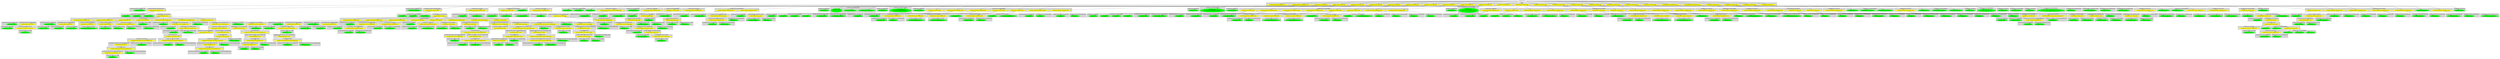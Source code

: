 digraph {

subgraph cluster0 {
 node [style=filled,color=white];
 style=filled;
 color=lightgrey;
 label = "CT_PROG";

"NT_EXPR_ASSIGNMENT_OPETATORS_28711"
 [fillcolor = yellow]
"NT_EXPR_ASSIGNMENT_OPETATORS_28789"
 [fillcolor = yellow]
"NT_EXPR_CALL_FUNCTION_28869"
 [fillcolor = yellow]
"NT_EXPR_CALL_FUNCTION_28877"
 [fillcolor = yellow]
"NT_EXPR_CALL_FUNCTION_28884"
 [fillcolor = yellow]
"NT_EXPR_CALL_FUNCTION_28902"
 [fillcolor = yellow]
"NT_EXPR_CALL_FUNCTION_28913"
 [fillcolor = yellow]
"NT_EXPR_CALL_FUNCTION_28929"
 [fillcolor = yellow]
"NT_EXPR_CALL_FUNCTION_28934"
 [fillcolor = yellow]
"NT_EXPR_CALL_FUNCTION_28937"
 [fillcolor = yellow]
"NT_EXPR_CALL_FUNCTION_28971"
 [fillcolor = yellow]
"NT_EXPR_CALL_FUNCTION_28974"
 [fillcolor = yellow]
"NT_EXPR_CALL_FUNCTION_29011"
 [fillcolor = yellow]
"NT_EXPR_CALL_FUNCTION_29014"
 [fillcolor = yellow]
"NT_EXPR_CALL_FUNCTION_29056"
 [fillcolor = yellow]
"NT_EXPR_CALL_FUNCTION_29063"
 [fillcolor = yellow]
"NT_EXPR_CALL_FUNCTION_29084"
 [fillcolor = yellow]
"NT_EXPR_CALL_FUNCTION_29093"
 [fillcolor = yellow]
"NT_EXPR_CALL_FUNCTION_29102"
 [fillcolor = yellow]
"NT_EXPR_CALL_FUNCTION_29105"
 [fillcolor = yellow]
"NT_EXPR_CALL_FUNCTION_29108"
 [fillcolor = yellow]
"NT_EXPR_DOLLAR_AT_OPERATORS_29111"
 [fillcolor = yellow]
"NT_EXPR_ASSIGNMENT_OPETATORS_29114"
 [fillcolor = yellow]
"NT_EXPR_CALL_FUNCTION_29117"
 [fillcolor = yellow]
"NT_EXPR_CALL_FUNCTION_29125"
 [fillcolor = yellow]
"NT_EXPR_CALL_FUNCTION_29147"
 [fillcolor = yellow]
"NT_EXPR_CALL_FUNCTION_29172"
 [fillcolor = yellow]
}
"NT_PROG_28710"->"NT_EXPR_ASSIGNMENT_OPETATORS_28711"
subgraph cluster1 {
 node [style=filled,color=white];
 style=filled;
 color=lightgrey;
 label = "CT_EXPR_ASSIGNMENT_OPETATORS_LEFT";

"NT_ID_28712< ols.lf1 >"
 [fillcolor = green]
}
subgraph cluster2 {
 node [style=filled,color=white];
 style=filled;
 color=lightgrey;
 label = "CT_EXPR_ASSIGNMENT_OPETATORS_RIGHT";

"NT_EXPR_DEFINE_FUNCTION_28713"
 [fillcolor = yellow]
}
"NT_EXPR_ASSIGNMENT_OPETATORS_28711"->"NT_ID_28712< ols.lf1 >"
"NT_EXPR_ASSIGNMENT_OPETATORS_28711"->"NT_EXPR_DEFINE_FUNCTION_28713"
subgraph cluster3 {
 node [style=filled,color=white];
 style=filled;
 color=lightgrey;
 label = "CT_EXPR_DEFINE_FUNCTION_PARAMS";

"NT_ID_28714< theta >"
 [fillcolor = green]
"NT_ID_28715< y >"
 [fillcolor = green]
"NT_ID_28716< X >"
 [fillcolor = green]
}
subgraph cluster4 {
 node [style=filled,color=white];
 style=filled;
 color=lightgrey;
 label = "CT_EXPR_DEFINE_FUNCTION_BODY";

"NT_EXPR_COMPOUND_28717"
 [fillcolor = yellow]
}
"NT_EXPR_DEFINE_FUNCTION_28713"->"NT_ID_28714< theta >"
"NT_EXPR_DEFINE_FUNCTION_28713"->"NT_ID_28715< y >"
"NT_EXPR_DEFINE_FUNCTION_28713"->"NT_ID_28716< X >"
"NT_EXPR_DEFINE_FUNCTION_28713"->"NT_EXPR_COMPOUND_28717"
subgraph cluster5 {
 node [style=filled,color=white];
 style=filled;
 color=lightgrey;
 label = "CT_EXPR_COMPOUND";

"NT_EXPR_ASSIGNMENT_OPETATORS_28718"
 [fillcolor = yellow]
"NT_EXPR_ASSIGNMENT_OPETATORS_28724"
 [fillcolor = yellow]
"NT_EXPR_IF_STATEMENT_28729"
 [fillcolor = yellow]
"NT_EXPR_CALL_FUNCTION_28736"
 [fillcolor = yellow]
"NT_EXPR_ASSIGNMENT_OPETATORS_28741"
 [fillcolor = yellow]
"NT_EXPR_ASSIGNMENT_OPETATORS_28748"
 [fillcolor = yellow]
"NT_EXPR_CALL_FUNCTION_28785"
 [fillcolor = yellow]
}
"NT_EXPR_COMPOUND_28717"->"NT_EXPR_ASSIGNMENT_OPETATORS_28718"
subgraph cluster6 {
 node [style=filled,color=white];
 style=filled;
 color=lightgrey;
 label = "CT_EXPR_ASSIGNMENT_OPETATORS_LEFT";

"NT_ID_28719< beta >"
 [fillcolor = green]
}
subgraph cluster7 {
 node [style=filled,color=white];
 style=filled;
 color=lightgrey;
 label = "CT_EXPR_ASSIGNMENT_OPETATORS_RIGHT";

"NT_EXPR_INDEXING_BASIC_28720"
 [fillcolor = yellow]
}
"NT_EXPR_ASSIGNMENT_OPETATORS_28718"->"NT_ID_28719< beta >"
"NT_EXPR_ASSIGNMENT_OPETATORS_28718"->"NT_EXPR_INDEXING_BASIC_28720"
subgraph cluster8 {
 node [style=filled,color=white];
 style=filled;
 color=lightgrey;
 label = "CT_EXPR_INDEXING_BASIC_BASE";

"NT_ID_28721< theta >"
 [fillcolor = green]}
subgraph cluster9 {
 node [style=filled,color=white];
 style=filled;
 color=lightgrey;
 label = "CT_EXPR_INDEXING_BASIC_OFFSET";

"NT_EXPR_MINUS_OR_PLUS_UNARY_28722"
 [fillcolor = yellow]}
"NT_EXPR_INDEXING_BASIC_28720"->"NT_ID_28721< theta >"
"NT_EXPR_INDEXING_BASIC_28720"->"NT_EXPR_MINUS_OR_PLUS_UNARY_28722"
subgraph cluster10 {
 node [style=filled,color=white];
 style=filled;
 color=lightgrey;
 label = "CT_EXPR_MINUS_OR_PLUS_UNARY";

"NT_INT_28723< 1 >"
 [fillcolor = green]
}
"NT_EXPR_MINUS_OR_PLUS_UNARY_28722"->"NT_INT_28723< 1 >"
"NT_EXPR_COMPOUND_28717"->"NT_EXPR_ASSIGNMENT_OPETATORS_28724"
subgraph cluster11 {
 node [style=filled,color=white];
 style=filled;
 color=lightgrey;
 label = "CT_EXPR_ASSIGNMENT_OPETATORS_LEFT";

"NT_ID_28725< sigma2 >"
 [fillcolor = green]
}
subgraph cluster12 {
 node [style=filled,color=white];
 style=filled;
 color=lightgrey;
 label = "CT_EXPR_ASSIGNMENT_OPETATORS_RIGHT";

"NT_EXPR_INDEXING_BASIC_28726"
 [fillcolor = yellow]
}
"NT_EXPR_ASSIGNMENT_OPETATORS_28724"->"NT_ID_28725< sigma2 >"
"NT_EXPR_ASSIGNMENT_OPETATORS_28724"->"NT_EXPR_INDEXING_BASIC_28726"
subgraph cluster13 {
 node [style=filled,color=white];
 style=filled;
 color=lightgrey;
 label = "CT_EXPR_INDEXING_BASIC_BASE";

"NT_ID_28727< theta >"
 [fillcolor = green]}
subgraph cluster14 {
 node [style=filled,color=white];
 style=filled;
 color=lightgrey;
 label = "CT_EXPR_INDEXING_BASIC_OFFSET";

"NT_INT_28728< 1 >"
 [fillcolor = green]}
"NT_EXPR_INDEXING_BASIC_28726"->"NT_ID_28727< theta >"
"NT_EXPR_INDEXING_BASIC_28726"->"NT_INT_28728< 1 >"
"NT_EXPR_COMPOUND_28717"->"NT_EXPR_IF_STATEMENT_28729"
subgraph cluster15 {
 node [style=filled,color=white];
 style=filled;
 color=lightgrey;
 label = "CT_EXPR_IF_STATEMENT_CONDITION";

"NT_EXPR_CALL_FUNCTION_28730"
 [fillcolor = yellow]
}
subgraph cluster16 {
 node [style=filled,color=white];
 style=filled;
 color=lightgrey;
 label = "CT_EXPR_IF_STATEMENT_BODY";

"NT_EXPR_COMPARISONS_28733"
 [fillcolor = yellow]
}
"NT_EXPR_IF_STATEMENT_28729"->"NT_EXPR_CALL_FUNCTION_28730"
subgraph cluster17 {
 node [style=filled,color=white];
 style=filled;
 color=lightgrey;
 label = "CT_EXPR_CALL_FUNCTION_ID";

"NT_ID_28731< return >"
 [fillcolor = green]
}
subgraph cluster18 {
 node [style=filled,color=white];
 style=filled;
 color=lightgrey;
 label = "CT_EXPR_CALL_FUNCTION_PARAMS";

"NT_LITERALSPECIFIER_28732< NA >"
 [fillcolor = green]
}
"NT_EXPR_CALL_FUNCTION_28730"->"NT_ID_28731< return >"
"NT_EXPR_CALL_FUNCTION_28730"->"NT_LITERALSPECIFIER_28732< NA >"
"NT_EXPR_IF_STATEMENT_28729"->"NT_EXPR_COMPARISONS_28733"
subgraph cluster19 {
 node [style=filled,color=white];
 style=filled;
 color=lightgrey;
 label = "CT_EXPR_COMPARISONS_LEFT";

"NT_ID_28734< sigma2 >"
 [fillcolor = green]
}
subgraph cluster20 {
 node [style=filled,color=white];
 style=filled;
 color=lightgrey;
 label = "CT_EXPR_COMPARISONS_RIGHT";

"NT_INT_28735< 0 >"
 [fillcolor = green]
}
"NT_EXPR_COMPARISONS_28733"->"NT_ID_28734< sigma2 >"
"NT_EXPR_COMPARISONS_28733"->"NT_INT_28735< 0 >"
"NT_EXPR_COMPOUND_28717"->"NT_EXPR_CALL_FUNCTION_28736"
subgraph cluster21 {
 node [style=filled,color=white];
 style=filled;
 color=lightgrey;
 label = "CT_EXPR_CALL_FUNCTION_ID";

"NT_EXPR_ASSIGNMENT_OPETATORS_28737"
 [fillcolor = yellow]
}
subgraph cluster22 {
 node [style=filled,color=white];
 style=filled;
 color=lightgrey;
 label = "CT_EXPR_CALL_FUNCTION_PARAMS";

"NT_ID_28740< X >"
 [fillcolor = green]
}
"NT_EXPR_CALL_FUNCTION_28736"->"NT_EXPR_ASSIGNMENT_OPETATORS_28737"
subgraph cluster23 {
 node [style=filled,color=white];
 style=filled;
 color=lightgrey;
 label = "CT_EXPR_ASSIGNMENT_OPETATORS_LEFT";

"NT_ID_28738< n >"
 [fillcolor = green]
}
subgraph cluster24 {
 node [style=filled,color=white];
 style=filled;
 color=lightgrey;
 label = "CT_EXPR_ASSIGNMENT_OPETATORS_RIGHT";

"NT_ID_28739< nrow >"
 [fillcolor = green]
}
"NT_EXPR_ASSIGNMENT_OPETATORS_28737"->"NT_ID_28738< n >"
"NT_EXPR_ASSIGNMENT_OPETATORS_28737"->"NT_ID_28739< nrow >"
"NT_EXPR_CALL_FUNCTION_28736"->"NT_ID_28740< X >"
"NT_EXPR_COMPOUND_28717"->"NT_EXPR_ASSIGNMENT_OPETATORS_28741"
subgraph cluster25 {
 node [style=filled,color=white];
 style=filled;
 color=lightgrey;
 label = "CT_EXPR_ASSIGNMENT_OPETATORS_LEFT";

"NT_ID_28742< e >"
 [fillcolor = green]
}
subgraph cluster26 {
 node [style=filled,color=white];
 style=filled;
 color=lightgrey;
 label = "CT_EXPR_ASSIGNMENT_OPETATORS_RIGHT";

"NT_EXPR_MINUS_OR_PLUS_BINARY_28743"
 [fillcolor = yellow]
}
"NT_EXPR_ASSIGNMENT_OPETATORS_28741"->"NT_ID_28742< e >"
"NT_EXPR_ASSIGNMENT_OPETATORS_28741"->"NT_EXPR_MINUS_OR_PLUS_BINARY_28743"
subgraph cluster27 {
 node [style=filled,color=white];
 style=filled;
 color=lightgrey;
 label = "CT_EXPR_MINUS_OR_PLUS_BINARY_LEFT";

"NT_ID_28744< y >"
 [fillcolor = green]
}
subgraph cluster28 {
 node [style=filled,color=white];
 style=filled;
 color=lightgrey;
 label = "CT_EXPR_MINUS_OR_PLUS_BINARY_RIGHT";

"NT_EXPR_WRAPPED_WITH_PERCENT_28745"
 [fillcolor = yellow]
}
"NT_EXPR_MINUS_OR_PLUS_BINARY_28743"->"NT_ID_28744< y >"
"NT_EXPR_MINUS_OR_PLUS_BINARY_28743"->"NT_EXPR_WRAPPED_WITH_PERCENT_28745"
subgraph cluster29 {
 node [style=filled,color=white];
 style=filled;
 color=lightgrey;
 label = "CT_EXPR_WRAPPED_WITH_PERCENT_LEFT";

"NT_ID_28746< X >"
 [fillcolor = green]
}
subgraph cluster30 {
 node [style=filled,color=white];
 style=filled;
 color=lightgrey;
 label = "CT_EXPR_WRAPPED_WITH_PERCENT_RIGHT";

"NT_ID_28747< beta >"
 [fillcolor = green]
}
"NT_EXPR_WRAPPED_WITH_PERCENT_28745"->"NT_ID_28746< X >"
"NT_EXPR_WRAPPED_WITH_PERCENT_28745"->"NT_ID_28747< beta >"
"NT_EXPR_COMPOUND_28717"->"NT_EXPR_ASSIGNMENT_OPETATORS_28748"
subgraph cluster31 {
 node [style=filled,color=white];
 style=filled;
 color=lightgrey;
 label = "CT_EXPR_ASSIGNMENT_OPETATORS_LEFT";

"NT_ID_28749< logl >"
 [fillcolor = green]
}
subgraph cluster32 {
 node [style=filled,color=white];
 style=filled;
 color=lightgrey;
 label = "CT_EXPR_ASSIGNMENT_OPETATORS_RIGHT";

"NT_EXPR_MINUS_OR_PLUS_BINARY_28750"
 [fillcolor = yellow]
}
"NT_EXPR_ASSIGNMENT_OPETATORS_28748"->"NT_ID_28749< logl >"
"NT_EXPR_ASSIGNMENT_OPETATORS_28748"->"NT_EXPR_MINUS_OR_PLUS_BINARY_28750"
subgraph cluster33 {
 node [style=filled,color=white];
 style=filled;
 color=lightgrey;
 label = "CT_EXPR_MINUS_OR_PLUS_BINARY_LEFT";

"NT_EXPR_MINUS_OR_PLUS_BINARY_28751"
 [fillcolor = yellow]
}
subgraph cluster34 {
 node [style=filled,color=white];
 style=filled;
 color=lightgrey;
 label = "CT_EXPR_MINUS_OR_PLUS_BINARY_RIGHT";

"NT_EXPR_PARENTHESIS_28773"
 [fillcolor = yellow]
}
"NT_EXPR_MINUS_OR_PLUS_BINARY_28750"->"NT_EXPR_MINUS_OR_PLUS_BINARY_28751"
subgraph cluster35 {
 node [style=filled,color=white];
 style=filled;
 color=lightgrey;
 label = "CT_EXPR_MINUS_OR_PLUS_BINARY_LEFT";

"NT_EXPR_PARENTHESIS_28752"
 [fillcolor = yellow]
}
subgraph cluster36 {
 node [style=filled,color=white];
 style=filled;
 color=lightgrey;
 label = "CT_EXPR_MINUS_OR_PLUS_BINARY_RIGHT";

"NT_EXPR_PARENTHESIS_28764"
 [fillcolor = yellow]
}
"NT_EXPR_MINUS_OR_PLUS_BINARY_28751"->"NT_EXPR_PARENTHESIS_28752"
subgraph cluster37 {
 node [style=filled,color=white];
 style=filled;
 color=lightgrey;
 label = "CT_EXPR_PARENTHESIS";

"NT_EXPR_CALL_FUNCTION_28753"
 [fillcolor = yellow]
}
"NT_EXPR_PARENTHESIS_28752"->"NT_EXPR_CALL_FUNCTION_28753"
subgraph cluster38 {
 node [style=filled,color=white];
 style=filled;
 color=lightgrey;
 label = "CT_EXPR_CALL_FUNCTION_ID";

"NT_EXPR_MULTIPLICATION_OR_DIVISION_BINARY_28754"
 [fillcolor = yellow]
}
subgraph cluster39 {
 node [style=filled,color=white];
 style=filled;
 color=lightgrey;
 label = "CT_EXPR_CALL_FUNCTION_PARAMS";

"NT_EXPR_MULTIPLICATION_OR_DIVISION_BINARY_28761"
 [fillcolor = yellow]
}
"NT_EXPR_CALL_FUNCTION_28753"->"NT_EXPR_MULTIPLICATION_OR_DIVISION_BINARY_28754"
subgraph cluster40 {
 node [style=filled,color=white];
 style=filled;
 color=lightgrey;
 label = "CT_EXPR_MULTIPLICATION_OR_DIVISION_BINARY_LEFT";

"NT_EXPR_PARENTHESIS_28755"
 [fillcolor = yellow]
}
subgraph cluster41 {
 node [style=filled,color=white];
 style=filled;
 color=lightgrey;
 label = "CT_EXPR_MULTIPLICATION_OR_DIVISION_BINARY_RIGHT";

"NT_ID_28760< log >"
 [fillcolor = green]
}
"NT_EXPR_MULTIPLICATION_OR_DIVISION_BINARY_28754"->"NT_EXPR_PARENTHESIS_28755"
subgraph cluster42 {
 node [style=filled,color=white];
 style=filled;
 color=lightgrey;
 label = "CT_EXPR_PARENTHESIS";

"NT_EXPR_MULTIPLICATION_OR_DIVISION_BINARY_28756"
 [fillcolor = yellow]
}
"NT_EXPR_PARENTHESIS_28755"->"NT_EXPR_MULTIPLICATION_OR_DIVISION_BINARY_28756"
subgraph cluster43 {
 node [style=filled,color=white];
 style=filled;
 color=lightgrey;
 label = "CT_EXPR_MULTIPLICATION_OR_DIVISION_BINARY_LEFT";

"NT_EXPR_MINUS_OR_PLUS_UNARY_28757"
 [fillcolor = yellow]
}
subgraph cluster44 {
 node [style=filled,color=white];
 style=filled;
 color=lightgrey;
 label = "CT_EXPR_MULTIPLICATION_OR_DIVISION_BINARY_RIGHT";

"NT_INT_28759< 2 >"
 [fillcolor = green]
}
"NT_EXPR_MULTIPLICATION_OR_DIVISION_BINARY_28756"->"NT_EXPR_MINUS_OR_PLUS_UNARY_28757"
subgraph cluster45 {
 node [style=filled,color=white];
 style=filled;
 color=lightgrey;
 label = "CT_EXPR_MINUS_OR_PLUS_UNARY";

"NT_ID_28758< n >"
 [fillcolor = green]
}
"NT_EXPR_MINUS_OR_PLUS_UNARY_28757"->"NT_ID_28758< n >"
"NT_EXPR_MULTIPLICATION_OR_DIVISION_BINARY_28756"->"NT_INT_28759< 2 >"
"NT_EXPR_MULTIPLICATION_OR_DIVISION_BINARY_28754"->"NT_ID_28760< log >"
"NT_EXPR_CALL_FUNCTION_28753"->"NT_EXPR_MULTIPLICATION_OR_DIVISION_BINARY_28761"
subgraph cluster46 {
 node [style=filled,color=white];
 style=filled;
 color=lightgrey;
 label = "CT_EXPR_MULTIPLICATION_OR_DIVISION_BINARY_LEFT";

"NT_INT_28762< 2 >"
 [fillcolor = green]
}
subgraph cluster47 {
 node [style=filled,color=white];
 style=filled;
 color=lightgrey;
 label = "CT_EXPR_MULTIPLICATION_OR_DIVISION_BINARY_RIGHT";

"NT_ID_28763< pi >"
 [fillcolor = green]
}
"NT_EXPR_MULTIPLICATION_OR_DIVISION_BINARY_28761"->"NT_INT_28762< 2 >"
"NT_EXPR_MULTIPLICATION_OR_DIVISION_BINARY_28761"->"NT_ID_28763< pi >"
"NT_EXPR_MINUS_OR_PLUS_BINARY_28751"->"NT_EXPR_PARENTHESIS_28764"
subgraph cluster48 {
 node [style=filled,color=white];
 style=filled;
 color=lightgrey;
 label = "CT_EXPR_PARENTHESIS";

"NT_EXPR_CALL_FUNCTION_28765"
 [fillcolor = yellow]
}
"NT_EXPR_PARENTHESIS_28764"->"NT_EXPR_CALL_FUNCTION_28765"
subgraph cluster49 {
 node [style=filled,color=white];
 style=filled;
 color=lightgrey;
 label = "CT_EXPR_CALL_FUNCTION_ID";

"NT_EXPR_MULTIPLICATION_OR_DIVISION_BINARY_28766"
 [fillcolor = yellow]
}
subgraph cluster50 {
 node [style=filled,color=white];
 style=filled;
 color=lightgrey;
 label = "CT_EXPR_CALL_FUNCTION_PARAMS";

"NT_ID_28772< sigma2 >"
 [fillcolor = green]
}
"NT_EXPR_CALL_FUNCTION_28765"->"NT_EXPR_MULTIPLICATION_OR_DIVISION_BINARY_28766"
subgraph cluster51 {
 node [style=filled,color=white];
 style=filled;
 color=lightgrey;
 label = "CT_EXPR_MULTIPLICATION_OR_DIVISION_BINARY_LEFT";

"NT_EXPR_PARENTHESIS_28767"
 [fillcolor = yellow]
}
subgraph cluster52 {
 node [style=filled,color=white];
 style=filled;
 color=lightgrey;
 label = "CT_EXPR_MULTIPLICATION_OR_DIVISION_BINARY_RIGHT";

"NT_ID_28771< log >"
 [fillcolor = green]
}
"NT_EXPR_MULTIPLICATION_OR_DIVISION_BINARY_28766"->"NT_EXPR_PARENTHESIS_28767"
subgraph cluster53 {
 node [style=filled,color=white];
 style=filled;
 color=lightgrey;
 label = "CT_EXPR_PARENTHESIS";

"NT_EXPR_MULTIPLICATION_OR_DIVISION_BINARY_28768"
 [fillcolor = yellow]
}
"NT_EXPR_PARENTHESIS_28767"->"NT_EXPR_MULTIPLICATION_OR_DIVISION_BINARY_28768"
subgraph cluster54 {
 node [style=filled,color=white];
 style=filled;
 color=lightgrey;
 label = "CT_EXPR_MULTIPLICATION_OR_DIVISION_BINARY_LEFT";

"NT_ID_28769< n >"
 [fillcolor = green]
}
subgraph cluster55 {
 node [style=filled,color=white];
 style=filled;
 color=lightgrey;
 label = "CT_EXPR_MULTIPLICATION_OR_DIVISION_BINARY_RIGHT";

"NT_INT_28770< 2 >"
 [fillcolor = green]
}
"NT_EXPR_MULTIPLICATION_OR_DIVISION_BINARY_28768"->"NT_ID_28769< n >"
"NT_EXPR_MULTIPLICATION_OR_DIVISION_BINARY_28768"->"NT_INT_28770< 2 >"
"NT_EXPR_MULTIPLICATION_OR_DIVISION_BINARY_28766"->"NT_ID_28771< log >"
"NT_EXPR_CALL_FUNCTION_28765"->"NT_ID_28772< sigma2 >"
"NT_EXPR_MINUS_OR_PLUS_BINARY_28750"->"NT_EXPR_PARENTHESIS_28773"
subgraph cluster56 {
 node [style=filled,color=white];
 style=filled;
 color=lightgrey;
 label = "CT_EXPR_PARENTHESIS";

"NT_EXPR_MULTIPLICATION_OR_DIVISION_BINARY_28774"
 [fillcolor = yellow]
}
"NT_EXPR_PARENTHESIS_28773"->"NT_EXPR_MULTIPLICATION_OR_DIVISION_BINARY_28774"
subgraph cluster57 {
 node [style=filled,color=white];
 style=filled;
 color=lightgrey;
 label = "CT_EXPR_MULTIPLICATION_OR_DIVISION_BINARY_LEFT";

"NT_EXPR_PARENTHESIS_28775"
 [fillcolor = yellow]
}
subgraph cluster58 {
 node [style=filled,color=white];
 style=filled;
 color=lightgrey;
 label = "CT_EXPR_MULTIPLICATION_OR_DIVISION_BINARY_RIGHT";

"NT_EXPR_PARENTHESIS_28781"
 [fillcolor = yellow]
}
"NT_EXPR_MULTIPLICATION_OR_DIVISION_BINARY_28774"->"NT_EXPR_PARENTHESIS_28775"
subgraph cluster59 {
 node [style=filled,color=white];
 style=filled;
 color=lightgrey;
 label = "CT_EXPR_PARENTHESIS";

"NT_EXPR_WRAPPED_WITH_PERCENT_28776"
 [fillcolor = yellow]
}
"NT_EXPR_PARENTHESIS_28775"->"NT_EXPR_WRAPPED_WITH_PERCENT_28776"
subgraph cluster60 {
 node [style=filled,color=white];
 style=filled;
 color=lightgrey;
 label = "CT_EXPR_WRAPPED_WITH_PERCENT_LEFT";

"NT_EXPR_CALL_FUNCTION_28777"
 [fillcolor = yellow]
}
subgraph cluster61 {
 node [style=filled,color=white];
 style=filled;
 color=lightgrey;
 label = "CT_EXPR_WRAPPED_WITH_PERCENT_RIGHT";

"NT_ID_28780< e >"
 [fillcolor = green]
}
"NT_EXPR_WRAPPED_WITH_PERCENT_28776"->"NT_EXPR_CALL_FUNCTION_28777"
subgraph cluster62 {
 node [style=filled,color=white];
 style=filled;
 color=lightgrey;
 label = "CT_EXPR_CALL_FUNCTION_ID";

"NT_ID_28778< t >"
 [fillcolor = green]
}
subgraph cluster63 {
 node [style=filled,color=white];
 style=filled;
 color=lightgrey;
 label = "CT_EXPR_CALL_FUNCTION_PARAMS";

"NT_ID_28779< e >"
 [fillcolor = green]
}
"NT_EXPR_CALL_FUNCTION_28777"->"NT_ID_28778< t >"
"NT_EXPR_CALL_FUNCTION_28777"->"NT_ID_28779< e >"
"NT_EXPR_WRAPPED_WITH_PERCENT_28776"->"NT_ID_28780< e >"
"NT_EXPR_MULTIPLICATION_OR_DIVISION_BINARY_28774"->"NT_EXPR_PARENTHESIS_28781"
subgraph cluster64 {
 node [style=filled,color=white];
 style=filled;
 color=lightgrey;
 label = "CT_EXPR_PARENTHESIS";

"NT_EXPR_MULTIPLICATION_OR_DIVISION_BINARY_28782"
 [fillcolor = yellow]
}
"NT_EXPR_PARENTHESIS_28781"->"NT_EXPR_MULTIPLICATION_OR_DIVISION_BINARY_28782"
subgraph cluster65 {
 node [style=filled,color=white];
 style=filled;
 color=lightgrey;
 label = "CT_EXPR_MULTIPLICATION_OR_DIVISION_BINARY_LEFT";

"NT_INT_28783< 2 >"
 [fillcolor = green]
}
subgraph cluster66 {
 node [style=filled,color=white];
 style=filled;
 color=lightgrey;
 label = "CT_EXPR_MULTIPLICATION_OR_DIVISION_BINARY_RIGHT";

"NT_ID_28784< sigma2 >"
 [fillcolor = green]
}
"NT_EXPR_MULTIPLICATION_OR_DIVISION_BINARY_28782"->"NT_INT_28783< 2 >"
"NT_EXPR_MULTIPLICATION_OR_DIVISION_BINARY_28782"->"NT_ID_28784< sigma2 >"
"NT_EXPR_COMPOUND_28717"->"NT_EXPR_CALL_FUNCTION_28785"
subgraph cluster67 {
 node [style=filled,color=white];
 style=filled;
 color=lightgrey;
 label = "CT_EXPR_CALL_FUNCTION_ID";

"NT_ID_28786< return >"
 [fillcolor = green]
}
subgraph cluster68 {
 node [style=filled,color=white];
 style=filled;
 color=lightgrey;
 label = "CT_EXPR_CALL_FUNCTION_PARAMS";

"NT_EXPR_MINUS_OR_PLUS_UNARY_28787"
 [fillcolor = yellow]
}
"NT_EXPR_CALL_FUNCTION_28785"->"NT_ID_28786< return >"
"NT_EXPR_CALL_FUNCTION_28785"->"NT_EXPR_MINUS_OR_PLUS_UNARY_28787"
subgraph cluster69 {
 node [style=filled,color=white];
 style=filled;
 color=lightgrey;
 label = "CT_EXPR_MINUS_OR_PLUS_UNARY";

"NT_ID_28788< logl >"
 [fillcolor = green]
}
"NT_EXPR_MINUS_OR_PLUS_UNARY_28787"->"NT_ID_28788< logl >"
"NT_PROG_28710"->"NT_EXPR_ASSIGNMENT_OPETATORS_28789"
subgraph cluster70 {
 node [style=filled,color=white];
 style=filled;
 color=lightgrey;
 label = "CT_EXPR_ASSIGNMENT_OPETATORS_LEFT";

"NT_ID_28790< ols.gradient >"
 [fillcolor = green]
}
subgraph cluster71 {
 node [style=filled,color=white];
 style=filled;
 color=lightgrey;
 label = "CT_EXPR_ASSIGNMENT_OPETATORS_RIGHT";

"NT_EXPR_DEFINE_FUNCTION_28791"
 [fillcolor = yellow]
}
"NT_EXPR_ASSIGNMENT_OPETATORS_28789"->"NT_ID_28790< ols.gradient >"
"NT_EXPR_ASSIGNMENT_OPETATORS_28789"->"NT_EXPR_DEFINE_FUNCTION_28791"
subgraph cluster72 {
 node [style=filled,color=white];
 style=filled;
 color=lightgrey;
 label = "CT_EXPR_DEFINE_FUNCTION_PARAMS";

"NT_ID_28792< theta >"
 [fillcolor = green]
"NT_ID_28793< y >"
 [fillcolor = green]
"NT_ID_28794< X >"
 [fillcolor = green]
}
subgraph cluster73 {
 node [style=filled,color=white];
 style=filled;
 color=lightgrey;
 label = "CT_EXPR_DEFINE_FUNCTION_BODY";

"NT_EXPR_COMPOUND_28795"
 [fillcolor = yellow]
}
"NT_EXPR_DEFINE_FUNCTION_28791"->"NT_ID_28792< theta >"
"NT_EXPR_DEFINE_FUNCTION_28791"->"NT_ID_28793< y >"
"NT_EXPR_DEFINE_FUNCTION_28791"->"NT_ID_28794< X >"
"NT_EXPR_DEFINE_FUNCTION_28791"->"NT_EXPR_COMPOUND_28795"
subgraph cluster74 {
 node [style=filled,color=white];
 style=filled;
 color=lightgrey;
 label = "CT_EXPR_COMPOUND";

"NT_EXPR_ASSIGNMENT_OPETATORS_28796"
 [fillcolor = yellow]
"NT_EXPR_ASSIGNMENT_OPETATORS_28802"
 [fillcolor = yellow]
"NT_EXPR_ASSIGNMENT_OPETATORS_28807"
 [fillcolor = yellow]
"NT_EXPR_CALL_FUNCTION_28814"
 [fillcolor = yellow]
"NT_EXPR_CALL_FUNCTION_28819"
 [fillcolor = yellow]
"NT_EXPR_ASSIGNMENT_OPETATORS_28826"
 [fillcolor = yellow]
"NT_EXPR_ASSIGNMENT_OPETATORS_28852"
 [fillcolor = yellow]
"NT_EXPR_CALL_FUNCTION_28865"
 [fillcolor = yellow]
}
"NT_EXPR_COMPOUND_28795"->"NT_EXPR_ASSIGNMENT_OPETATORS_28796"
subgraph cluster75 {
 node [style=filled,color=white];
 style=filled;
 color=lightgrey;
 label = "CT_EXPR_ASSIGNMENT_OPETATORS_LEFT";

"NT_ID_28797< beta >"
 [fillcolor = green]
}
subgraph cluster76 {
 node [style=filled,color=white];
 style=filled;
 color=lightgrey;
 label = "CT_EXPR_ASSIGNMENT_OPETATORS_RIGHT";

"NT_EXPR_INDEXING_BASIC_28798"
 [fillcolor = yellow]
}
"NT_EXPR_ASSIGNMENT_OPETATORS_28796"->"NT_ID_28797< beta >"
"NT_EXPR_ASSIGNMENT_OPETATORS_28796"->"NT_EXPR_INDEXING_BASIC_28798"
subgraph cluster77 {
 node [style=filled,color=white];
 style=filled;
 color=lightgrey;
 label = "CT_EXPR_INDEXING_BASIC_BASE";

"NT_ID_28799< theta >"
 [fillcolor = green]}
subgraph cluster78 {
 node [style=filled,color=white];
 style=filled;
 color=lightgrey;
 label = "CT_EXPR_INDEXING_BASIC_OFFSET";

"NT_EXPR_MINUS_OR_PLUS_UNARY_28800"
 [fillcolor = yellow]}
"NT_EXPR_INDEXING_BASIC_28798"->"NT_ID_28799< theta >"
"NT_EXPR_INDEXING_BASIC_28798"->"NT_EXPR_MINUS_OR_PLUS_UNARY_28800"
subgraph cluster79 {
 node [style=filled,color=white];
 style=filled;
 color=lightgrey;
 label = "CT_EXPR_MINUS_OR_PLUS_UNARY";

"NT_INT_28801< 1 >"
 [fillcolor = green]
}
"NT_EXPR_MINUS_OR_PLUS_UNARY_28800"->"NT_INT_28801< 1 >"
"NT_EXPR_COMPOUND_28795"->"NT_EXPR_ASSIGNMENT_OPETATORS_28802"
subgraph cluster80 {
 node [style=filled,color=white];
 style=filled;
 color=lightgrey;
 label = "CT_EXPR_ASSIGNMENT_OPETATORS_LEFT";

"NT_ID_28803< sigma2 >"
 [fillcolor = green]
}
subgraph cluster81 {
 node [style=filled,color=white];
 style=filled;
 color=lightgrey;
 label = "CT_EXPR_ASSIGNMENT_OPETATORS_RIGHT";

"NT_EXPR_INDEXING_BASIC_28804"
 [fillcolor = yellow]
}
"NT_EXPR_ASSIGNMENT_OPETATORS_28802"->"NT_ID_28803< sigma2 >"
"NT_EXPR_ASSIGNMENT_OPETATORS_28802"->"NT_EXPR_INDEXING_BASIC_28804"
subgraph cluster82 {
 node [style=filled,color=white];
 style=filled;
 color=lightgrey;
 label = "CT_EXPR_INDEXING_BASIC_BASE";

"NT_ID_28805< theta >"
 [fillcolor = green]}
subgraph cluster83 {
 node [style=filled,color=white];
 style=filled;
 color=lightgrey;
 label = "CT_EXPR_INDEXING_BASIC_OFFSET";

"NT_INT_28806< 1 >"
 [fillcolor = green]}
"NT_EXPR_INDEXING_BASIC_28804"->"NT_ID_28805< theta >"
"NT_EXPR_INDEXING_BASIC_28804"->"NT_INT_28806< 1 >"
"NT_EXPR_COMPOUND_28795"->"NT_EXPR_ASSIGNMENT_OPETATORS_28807"
subgraph cluster84 {
 node [style=filled,color=white];
 style=filled;
 color=lightgrey;
 label = "CT_EXPR_ASSIGNMENT_OPETATORS_LEFT";

"NT_ID_28808< e >"
 [fillcolor = green]
}
subgraph cluster85 {
 node [style=filled,color=white];
 style=filled;
 color=lightgrey;
 label = "CT_EXPR_ASSIGNMENT_OPETATORS_RIGHT";

"NT_EXPR_MINUS_OR_PLUS_BINARY_28809"
 [fillcolor = yellow]
}
"NT_EXPR_ASSIGNMENT_OPETATORS_28807"->"NT_ID_28808< e >"
"NT_EXPR_ASSIGNMENT_OPETATORS_28807"->"NT_EXPR_MINUS_OR_PLUS_BINARY_28809"
subgraph cluster86 {
 node [style=filled,color=white];
 style=filled;
 color=lightgrey;
 label = "CT_EXPR_MINUS_OR_PLUS_BINARY_LEFT";

"NT_ID_28810< y >"
 [fillcolor = green]
}
subgraph cluster87 {
 node [style=filled,color=white];
 style=filled;
 color=lightgrey;
 label = "CT_EXPR_MINUS_OR_PLUS_BINARY_RIGHT";

"NT_EXPR_WRAPPED_WITH_PERCENT_28811"
 [fillcolor = yellow]
}
"NT_EXPR_MINUS_OR_PLUS_BINARY_28809"->"NT_ID_28810< y >"
"NT_EXPR_MINUS_OR_PLUS_BINARY_28809"->"NT_EXPR_WRAPPED_WITH_PERCENT_28811"
subgraph cluster88 {
 node [style=filled,color=white];
 style=filled;
 color=lightgrey;
 label = "CT_EXPR_WRAPPED_WITH_PERCENT_LEFT";

"NT_ID_28812< X >"
 [fillcolor = green]
}
subgraph cluster89 {
 node [style=filled,color=white];
 style=filled;
 color=lightgrey;
 label = "CT_EXPR_WRAPPED_WITH_PERCENT_RIGHT";

"NT_ID_28813< beta >"
 [fillcolor = green]
}
"NT_EXPR_WRAPPED_WITH_PERCENT_28811"->"NT_ID_28812< X >"
"NT_EXPR_WRAPPED_WITH_PERCENT_28811"->"NT_ID_28813< beta >"
"NT_EXPR_COMPOUND_28795"->"NT_EXPR_CALL_FUNCTION_28814"
subgraph cluster90 {
 node [style=filled,color=white];
 style=filled;
 color=lightgrey;
 label = "CT_EXPR_CALL_FUNCTION_ID";

"NT_EXPR_ASSIGNMENT_OPETATORS_28815"
 [fillcolor = yellow]
}
subgraph cluster91 {
 node [style=filled,color=white];
 style=filled;
 color=lightgrey;
 label = "CT_EXPR_CALL_FUNCTION_PARAMS";

"NT_ID_28818< X >"
 [fillcolor = green]
}
"NT_EXPR_CALL_FUNCTION_28814"->"NT_EXPR_ASSIGNMENT_OPETATORS_28815"
subgraph cluster92 {
 node [style=filled,color=white];
 style=filled;
 color=lightgrey;
 label = "CT_EXPR_ASSIGNMENT_OPETATORS_LEFT";

"NT_ID_28816< n >"
 [fillcolor = green]
}
subgraph cluster93 {
 node [style=filled,color=white];
 style=filled;
 color=lightgrey;
 label = "CT_EXPR_ASSIGNMENT_OPETATORS_RIGHT";

"NT_ID_28817< nrow >"
 [fillcolor = green]
}
"NT_EXPR_ASSIGNMENT_OPETATORS_28815"->"NT_ID_28816< n >"
"NT_EXPR_ASSIGNMENT_OPETATORS_28815"->"NT_ID_28817< nrow >"
"NT_EXPR_CALL_FUNCTION_28814"->"NT_ID_28818< X >"
"NT_EXPR_COMPOUND_28795"->"NT_EXPR_CALL_FUNCTION_28819"
subgraph cluster94 {
 node [style=filled,color=white];
 style=filled;
 color=lightgrey;
 label = "CT_EXPR_CALL_FUNCTION_ID";

"NT_EXPR_ASSIGNMENT_OPETATORS_28820"
 [fillcolor = yellow]
}
subgraph cluster95 {
 node [style=filled,color=white];
 style=filled;
 color=lightgrey;
 label = "CT_EXPR_CALL_FUNCTION_PARAMS";

"NT_EXPR_CALL_FUNCTION_28823"
 [fillcolor = yellow]
}
"NT_EXPR_CALL_FUNCTION_28819"->"NT_EXPR_ASSIGNMENT_OPETATORS_28820"
subgraph cluster96 {
 node [style=filled,color=white];
 style=filled;
 color=lightgrey;
 label = "CT_EXPR_ASSIGNMENT_OPETATORS_LEFT";

"NT_ID_28821< g >"
 [fillcolor = green]
}
subgraph cluster97 {
 node [style=filled,color=white];
 style=filled;
 color=lightgrey;
 label = "CT_EXPR_ASSIGNMENT_OPETATORS_RIGHT";

"NT_ID_28822< numeric >"
 [fillcolor = green]
}
"NT_EXPR_ASSIGNMENT_OPETATORS_28820"->"NT_ID_28821< g >"
"NT_EXPR_ASSIGNMENT_OPETATORS_28820"->"NT_ID_28822< numeric >"
"NT_EXPR_CALL_FUNCTION_28819"->"NT_EXPR_CALL_FUNCTION_28823"
subgraph cluster98 {
 node [style=filled,color=white];
 style=filled;
 color=lightgrey;
 label = "CT_EXPR_CALL_FUNCTION_ID";

"NT_ID_28824< length >"
 [fillcolor = green]
}
subgraph cluster99 {
 node [style=filled,color=white];
 style=filled;
 color=lightgrey;
 label = "CT_EXPR_CALL_FUNCTION_PARAMS";

"NT_ID_28825< theta >"
 [fillcolor = green]
}
"NT_EXPR_CALL_FUNCTION_28823"->"NT_ID_28824< length >"
"NT_EXPR_CALL_FUNCTION_28823"->"NT_ID_28825< theta >"
"NT_EXPR_COMPOUND_28795"->"NT_EXPR_ASSIGNMENT_OPETATORS_28826"
subgraph cluster100 {
 node [style=filled,color=white];
 style=filled;
 color=lightgrey;
 label = "CT_EXPR_ASSIGNMENT_OPETATORS_LEFT";

"NT_EXPR_INDEXING_BASIC_28827"
 [fillcolor = yellow]
}
subgraph cluster101 {
 node [style=filled,color=white];
 style=filled;
 color=lightgrey;
 label = "CT_EXPR_ASSIGNMENT_OPETATORS_RIGHT";

"NT_EXPR_MINUS_OR_PLUS_BINARY_28830"
 [fillcolor = yellow]
}
"NT_EXPR_ASSIGNMENT_OPETATORS_28826"->"NT_EXPR_INDEXING_BASIC_28827"
subgraph cluster102 {
 node [style=filled,color=white];
 style=filled;
 color=lightgrey;
 label = "CT_EXPR_INDEXING_BASIC_BASE";

"NT_ID_28828< g >"
 [fillcolor = green]}
subgraph cluster103 {
 node [style=filled,color=white];
 style=filled;
 color=lightgrey;
 label = "CT_EXPR_INDEXING_BASIC_OFFSET";

"NT_INT_28829< 1 >"
 [fillcolor = green]}
"NT_EXPR_INDEXING_BASIC_28827"->"NT_ID_28828< g >"
"NT_EXPR_INDEXING_BASIC_28827"->"NT_INT_28829< 1 >"
"NT_EXPR_ASSIGNMENT_OPETATORS_28826"->"NT_EXPR_MINUS_OR_PLUS_BINARY_28830"
subgraph cluster104 {
 node [style=filled,color=white];
 style=filled;
 color=lightgrey;
 label = "CT_EXPR_MINUS_OR_PLUS_BINARY_LEFT";

"NT_EXPR_PARENTHESIS_28831"
 [fillcolor = yellow]
}
subgraph cluster105 {
 node [style=filled,color=white];
 style=filled;
 color=lightgrey;
 label = "CT_EXPR_MINUS_OR_PLUS_BINARY_RIGHT";

"NT_EXPR_MULTIPLICATION_OR_DIVISION_BINARY_28839"
 [fillcolor = yellow]
}
"NT_EXPR_MINUS_OR_PLUS_BINARY_28830"->"NT_EXPR_PARENTHESIS_28831"
subgraph cluster106 {
 node [style=filled,color=white];
 style=filled;
 color=lightgrey;
 label = "CT_EXPR_PARENTHESIS";

"NT_EXPR_MULTIPLICATION_OR_DIVISION_BINARY_28832"
 [fillcolor = yellow]
}
"NT_EXPR_PARENTHESIS_28831"->"NT_EXPR_MULTIPLICATION_OR_DIVISION_BINARY_28832"
subgraph cluster107 {
 node [style=filled,color=white];
 style=filled;
 color=lightgrey;
 label = "CT_EXPR_MULTIPLICATION_OR_DIVISION_BINARY_LEFT";

"NT_EXPR_MINUS_OR_PLUS_UNARY_28833"
 [fillcolor = yellow]
}
subgraph cluster108 {
 node [style=filled,color=white];
 style=filled;
 color=lightgrey;
 label = "CT_EXPR_MULTIPLICATION_OR_DIVISION_BINARY_RIGHT";

"NT_EXPR_PARENTHESIS_28835"
 [fillcolor = yellow]
}
"NT_EXPR_MULTIPLICATION_OR_DIVISION_BINARY_28832"->"NT_EXPR_MINUS_OR_PLUS_UNARY_28833"
subgraph cluster109 {
 node [style=filled,color=white];
 style=filled;
 color=lightgrey;
 label = "CT_EXPR_MINUS_OR_PLUS_UNARY";

"NT_ID_28834< n >"
 [fillcolor = green]
}
"NT_EXPR_MINUS_OR_PLUS_UNARY_28833"->"NT_ID_28834< n >"
"NT_EXPR_MULTIPLICATION_OR_DIVISION_BINARY_28832"->"NT_EXPR_PARENTHESIS_28835"
subgraph cluster110 {
 node [style=filled,color=white];
 style=filled;
 color=lightgrey;
 label = "CT_EXPR_PARENTHESIS";

"NT_EXPR_MULTIPLICATION_OR_DIVISION_BINARY_28836"
 [fillcolor = yellow]
}
"NT_EXPR_PARENTHESIS_28835"->"NT_EXPR_MULTIPLICATION_OR_DIVISION_BINARY_28836"
subgraph cluster111 {
 node [style=filled,color=white];
 style=filled;
 color=lightgrey;
 label = "CT_EXPR_MULTIPLICATION_OR_DIVISION_BINARY_LEFT";

"NT_INT_28837< 2 >"
 [fillcolor = green]
}
subgraph cluster112 {
 node [style=filled,color=white];
 style=filled;
 color=lightgrey;
 label = "CT_EXPR_MULTIPLICATION_OR_DIVISION_BINARY_RIGHT";

"NT_ID_28838< sigma2 >"
 [fillcolor = green]
}
"NT_EXPR_MULTIPLICATION_OR_DIVISION_BINARY_28836"->"NT_INT_28837< 2 >"
"NT_EXPR_MULTIPLICATION_OR_DIVISION_BINARY_28836"->"NT_ID_28838< sigma2 >"
"NT_EXPR_MINUS_OR_PLUS_BINARY_28830"->"NT_EXPR_MULTIPLICATION_OR_DIVISION_BINARY_28839"
subgraph cluster113 {
 node [style=filled,color=white];
 style=filled;
 color=lightgrey;
 label = "CT_EXPR_MULTIPLICATION_OR_DIVISION_BINARY_LEFT";

"NT_EXPR_PARENTHESIS_28840"
 [fillcolor = yellow]
}
subgraph cluster114 {
 node [style=filled,color=white];
 style=filled;
 color=lightgrey;
 label = "CT_EXPR_MULTIPLICATION_OR_DIVISION_BINARY_RIGHT";

"NT_EXPR_PARENTHESIS_28846"
 [fillcolor = yellow]
}
"NT_EXPR_MULTIPLICATION_OR_DIVISION_BINARY_28839"->"NT_EXPR_PARENTHESIS_28840"
subgraph cluster115 {
 node [style=filled,color=white];
 style=filled;
 color=lightgrey;
 label = "CT_EXPR_PARENTHESIS";

"NT_EXPR_WRAPPED_WITH_PERCENT_28841"
 [fillcolor = yellow]
}
"NT_EXPR_PARENTHESIS_28840"->"NT_EXPR_WRAPPED_WITH_PERCENT_28841"
subgraph cluster116 {
 node [style=filled,color=white];
 style=filled;
 color=lightgrey;
 label = "CT_EXPR_WRAPPED_WITH_PERCENT_LEFT";

"NT_EXPR_CALL_FUNCTION_28842"
 [fillcolor = yellow]
}
subgraph cluster117 {
 node [style=filled,color=white];
 style=filled;
 color=lightgrey;
 label = "CT_EXPR_WRAPPED_WITH_PERCENT_RIGHT";

"NT_ID_28845< e >"
 [fillcolor = green]
}
"NT_EXPR_WRAPPED_WITH_PERCENT_28841"->"NT_EXPR_CALL_FUNCTION_28842"
subgraph cluster118 {
 node [style=filled,color=white];
 style=filled;
 color=lightgrey;
 label = "CT_EXPR_CALL_FUNCTION_ID";

"NT_ID_28843< t >"
 [fillcolor = green]
}
subgraph cluster119 {
 node [style=filled,color=white];
 style=filled;
 color=lightgrey;
 label = "CT_EXPR_CALL_FUNCTION_PARAMS";

"NT_ID_28844< e >"
 [fillcolor = green]
}
"NT_EXPR_CALL_FUNCTION_28842"->"NT_ID_28843< t >"
"NT_EXPR_CALL_FUNCTION_28842"->"NT_ID_28844< e >"
"NT_EXPR_WRAPPED_WITH_PERCENT_28841"->"NT_ID_28845< e >"
"NT_EXPR_MULTIPLICATION_OR_DIVISION_BINARY_28839"->"NT_EXPR_PARENTHESIS_28846"
subgraph cluster120 {
 node [style=filled,color=white];
 style=filled;
 color=lightgrey;
 label = "CT_EXPR_PARENTHESIS";

"NT_EXPR_MULTIPLICATION_OR_DIVISION_BINARY_28847"
 [fillcolor = yellow]
}
"NT_EXPR_PARENTHESIS_28846"->"NT_EXPR_MULTIPLICATION_OR_DIVISION_BINARY_28847"
subgraph cluster121 {
 node [style=filled,color=white];
 style=filled;
 color=lightgrey;
 label = "CT_EXPR_MULTIPLICATION_OR_DIVISION_BINARY_LEFT";

"NT_EXPR_MULTIPLICATION_OR_DIVISION_BINARY_28848"
 [fillcolor = yellow]
}
subgraph cluster122 {
 node [style=filled,color=white];
 style=filled;
 color=lightgrey;
 label = "CT_EXPR_MULTIPLICATION_OR_DIVISION_BINARY_RIGHT";

"NT_ID_28851< sigma2 >"
 [fillcolor = green]
}
"NT_EXPR_MULTIPLICATION_OR_DIVISION_BINARY_28847"->"NT_EXPR_MULTIPLICATION_OR_DIVISION_BINARY_28848"
subgraph cluster123 {
 node [style=filled,color=white];
 style=filled;
 color=lightgrey;
 label = "CT_EXPR_MULTIPLICATION_OR_DIVISION_BINARY_LEFT";

"NT_INT_28849< 2 >"
 [fillcolor = green]
}
subgraph cluster124 {
 node [style=filled,color=white];
 style=filled;
 color=lightgrey;
 label = "CT_EXPR_MULTIPLICATION_OR_DIVISION_BINARY_RIGHT";

"NT_ID_28850< sigma2 >"
 [fillcolor = green]
}
"NT_EXPR_MULTIPLICATION_OR_DIVISION_BINARY_28848"->"NT_INT_28849< 2 >"
"NT_EXPR_MULTIPLICATION_OR_DIVISION_BINARY_28848"->"NT_ID_28850< sigma2 >"
"NT_EXPR_MULTIPLICATION_OR_DIVISION_BINARY_28847"->"NT_ID_28851< sigma2 >"
"NT_EXPR_COMPOUND_28795"->"NT_EXPR_ASSIGNMENT_OPETATORS_28852"
subgraph cluster125 {
 node [style=filled,color=white];
 style=filled;
 color=lightgrey;
 label = "CT_EXPR_ASSIGNMENT_OPETATORS_LEFT";

"NT_EXPR_INDEXING_BASIC_28853"
 [fillcolor = yellow]
}
subgraph cluster126 {
 node [style=filled,color=white];
 style=filled;
 color=lightgrey;
 label = "CT_EXPR_ASSIGNMENT_OPETATORS_RIGHT";

"NT_EXPR_MULTIPLICATION_OR_DIVISION_BINARY_28857"
 [fillcolor = yellow]
}
"NT_EXPR_ASSIGNMENT_OPETATORS_28852"->"NT_EXPR_INDEXING_BASIC_28853"
subgraph cluster127 {
 node [style=filled,color=white];
 style=filled;
 color=lightgrey;
 label = "CT_EXPR_INDEXING_BASIC_BASE";

"NT_ID_28854< g >"
 [fillcolor = green]}
subgraph cluster128 {
 node [style=filled,color=white];
 style=filled;
 color=lightgrey;
 label = "CT_EXPR_INDEXING_BASIC_OFFSET";

"NT_EXPR_MINUS_OR_PLUS_UNARY_28855"
 [fillcolor = yellow]}
"NT_EXPR_INDEXING_BASIC_28853"->"NT_ID_28854< g >"
"NT_EXPR_INDEXING_BASIC_28853"->"NT_EXPR_MINUS_OR_PLUS_UNARY_28855"
subgraph cluster129 {
 node [style=filled,color=white];
 style=filled;
 color=lightgrey;
 label = "CT_EXPR_MINUS_OR_PLUS_UNARY";

"NT_INT_28856< 1 >"
 [fillcolor = green]
}
"NT_EXPR_MINUS_OR_PLUS_UNARY_28855"->"NT_INT_28856< 1 >"
"NT_EXPR_ASSIGNMENT_OPETATORS_28852"->"NT_EXPR_MULTIPLICATION_OR_DIVISION_BINARY_28857"
subgraph cluster130 {
 node [style=filled,color=white];
 style=filled;
 color=lightgrey;
 label = "CT_EXPR_MULTIPLICATION_OR_DIVISION_BINARY_LEFT";

"NT_EXPR_PARENTHESIS_28858"
 [fillcolor = yellow]
}
subgraph cluster131 {
 node [style=filled,color=white];
 style=filled;
 color=lightgrey;
 label = "CT_EXPR_MULTIPLICATION_OR_DIVISION_BINARY_RIGHT";

"NT_ID_28864< sigma2 >"
 [fillcolor = green]
}
"NT_EXPR_MULTIPLICATION_OR_DIVISION_BINARY_28857"->"NT_EXPR_PARENTHESIS_28858"
subgraph cluster132 {
 node [style=filled,color=white];
 style=filled;
 color=lightgrey;
 label = "CT_EXPR_PARENTHESIS";

"NT_EXPR_WRAPPED_WITH_PERCENT_28859"
 [fillcolor = yellow]
}
"NT_EXPR_PARENTHESIS_28858"->"NT_EXPR_WRAPPED_WITH_PERCENT_28859"
subgraph cluster133 {
 node [style=filled,color=white];
 style=filled;
 color=lightgrey;
 label = "CT_EXPR_WRAPPED_WITH_PERCENT_LEFT";

"NT_EXPR_CALL_FUNCTION_28860"
 [fillcolor = yellow]
}
subgraph cluster134 {
 node [style=filled,color=white];
 style=filled;
 color=lightgrey;
 label = "CT_EXPR_WRAPPED_WITH_PERCENT_RIGHT";

"NT_ID_28863< e >"
 [fillcolor = green]
}
"NT_EXPR_WRAPPED_WITH_PERCENT_28859"->"NT_EXPR_CALL_FUNCTION_28860"
subgraph cluster135 {
 node [style=filled,color=white];
 style=filled;
 color=lightgrey;
 label = "CT_EXPR_CALL_FUNCTION_ID";

"NT_ID_28861< t >"
 [fillcolor = green]
}
subgraph cluster136 {
 node [style=filled,color=white];
 style=filled;
 color=lightgrey;
 label = "CT_EXPR_CALL_FUNCTION_PARAMS";

"NT_ID_28862< X >"
 [fillcolor = green]
}
"NT_EXPR_CALL_FUNCTION_28860"->"NT_ID_28861< t >"
"NT_EXPR_CALL_FUNCTION_28860"->"NT_ID_28862< X >"
"NT_EXPR_WRAPPED_WITH_PERCENT_28859"->"NT_ID_28863< e >"
"NT_EXPR_MULTIPLICATION_OR_DIVISION_BINARY_28857"->"NT_ID_28864< sigma2 >"
"NT_EXPR_COMPOUND_28795"->"NT_EXPR_CALL_FUNCTION_28865"
subgraph cluster137 {
 node [style=filled,color=white];
 style=filled;
 color=lightgrey;
 label = "CT_EXPR_CALL_FUNCTION_ID";

"NT_ID_28866< return >"
 [fillcolor = green]
}
subgraph cluster138 {
 node [style=filled,color=white];
 style=filled;
 color=lightgrey;
 label = "CT_EXPR_CALL_FUNCTION_PARAMS";

"NT_EXPR_MINUS_OR_PLUS_UNARY_28867"
 [fillcolor = yellow]
}
"NT_EXPR_CALL_FUNCTION_28865"->"NT_ID_28866< return >"
"NT_EXPR_CALL_FUNCTION_28865"->"NT_EXPR_MINUS_OR_PLUS_UNARY_28867"
subgraph cluster139 {
 node [style=filled,color=white];
 style=filled;
 color=lightgrey;
 label = "CT_EXPR_MINUS_OR_PLUS_UNARY";

"NT_ID_28868< g >"
 [fillcolor = green]
}
"NT_EXPR_MINUS_OR_PLUS_UNARY_28867"->"NT_ID_28868< g >"
"NT_PROG_28710"->"NT_EXPR_CALL_FUNCTION_28869"
subgraph cluster140 {
 node [style=filled,color=white];
 style=filled;
 color=lightgrey;
 label = "CT_EXPR_CALL_FUNCTION_ID";

"NT_EXPR_ASSIGNMENT_OPETATORS_28870"
 [fillcolor = yellow]
}
subgraph cluster141 {
 node [style=filled,color=white];
 style=filled;
 color=lightgrey;
 label = "CT_EXPR_CALL_FUNCTION_PARAMS";

"NT_INT_28873< 1 >"
 [fillcolor = green]
"NT_EXPR_CALL_FUNCTION_28874"
 [fillcolor = yellow]
}
"NT_EXPR_CALL_FUNCTION_28869"->"NT_EXPR_ASSIGNMENT_OPETATORS_28870"
subgraph cluster142 {
 node [style=filled,color=white];
 style=filled;
 color=lightgrey;
 label = "CT_EXPR_ASSIGNMENT_OPETATORS_LEFT";

"NT_ID_28871< X >"
 [fillcolor = green]
}
subgraph cluster143 {
 node [style=filled,color=white];
 style=filled;
 color=lightgrey;
 label = "CT_EXPR_ASSIGNMENT_OPETATORS_RIGHT";

"NT_ID_28872< cbind >"
 [fillcolor = green]
}
"NT_EXPR_ASSIGNMENT_OPETATORS_28870"->"NT_ID_28871< X >"
"NT_EXPR_ASSIGNMENT_OPETATORS_28870"->"NT_ID_28872< cbind >"
"NT_EXPR_CALL_FUNCTION_28869"->"NT_INT_28873< 1 >"
"NT_EXPR_CALL_FUNCTION_28869"->"NT_EXPR_CALL_FUNCTION_28874"
subgraph cluster144 {
 node [style=filled,color=white];
 style=filled;
 color=lightgrey;
 label = "CT_EXPR_CALL_FUNCTION_ID";

"NT_ID_28875< runif >"
 [fillcolor = green]
}
subgraph cluster145 {
 node [style=filled,color=white];
 style=filled;
 color=lightgrey;
 label = "CT_EXPR_CALL_FUNCTION_PARAMS";

"NT_INT_28876< 1000 >"
 [fillcolor = green]
}
"NT_EXPR_CALL_FUNCTION_28874"->"NT_ID_28875< runif >"
"NT_EXPR_CALL_FUNCTION_28874"->"NT_INT_28876< 1000 >"
"NT_PROG_28710"->"NT_EXPR_CALL_FUNCTION_28877"
subgraph cluster146 {
 node [style=filled,color=white];
 style=filled;
 color=lightgrey;
 label = "CT_EXPR_CALL_FUNCTION_ID";

"NT_EXPR_ASSIGNMENT_OPETATORS_28878"
 [fillcolor = yellow]
}
subgraph cluster147 {
 node [style=filled,color=white];
 style=filled;
 color=lightgrey;
 label = "CT_EXPR_CALL_FUNCTION_PARAMS";

"NT_INT_28881< 2 >"
 [fillcolor = green]
"NT_INT_28882< 4 >"
 [fillcolor = green]
"NT_INT_28883< 6 >"
 [fillcolor = green]
}
"NT_EXPR_CALL_FUNCTION_28877"->"NT_EXPR_ASSIGNMENT_OPETATORS_28878"
subgraph cluster148 {
 node [style=filled,color=white];
 style=filled;
 color=lightgrey;
 label = "CT_EXPR_ASSIGNMENT_OPETATORS_LEFT";

"NT_ID_28879< theta.true >"
 [fillcolor = green]
}
subgraph cluster149 {
 node [style=filled,color=white];
 style=filled;
 color=lightgrey;
 label = "CT_EXPR_ASSIGNMENT_OPETATORS_RIGHT";

"NT_ID_28880< c >"
 [fillcolor = green]
}
"NT_EXPR_ASSIGNMENT_OPETATORS_28878"->"NT_ID_28879< theta.true >"
"NT_EXPR_ASSIGNMENT_OPETATORS_28878"->"NT_ID_28880< c >"
"NT_EXPR_CALL_FUNCTION_28877"->"NT_INT_28881< 2 >"
"NT_EXPR_CALL_FUNCTION_28877"->"NT_INT_28882< 4 >"
"NT_EXPR_CALL_FUNCTION_28877"->"NT_INT_28883< 6 >"
"NT_PROG_28710"->"NT_EXPR_CALL_FUNCTION_28884"
subgraph cluster150 {
 node [style=filled,color=white];
 style=filled;
 color=lightgrey;
 label = "CT_EXPR_CALL_FUNCTION_ID";

"NT_EXPR_MULTIPLICATION_OR_DIVISION_BINARY_28885"
 [fillcolor = yellow]
}
subgraph cluster151 {
 node [style=filled,color=white];
 style=filled;
 color=lightgrey;
 label = "CT_EXPR_CALL_FUNCTION_PARAMS";

"NT_INT_28901< 1000 >"
 [fillcolor = green]
}
"NT_EXPR_CALL_FUNCTION_28884"->"NT_EXPR_MULTIPLICATION_OR_DIVISION_BINARY_28885"
subgraph cluster152 {
 node [style=filled,color=white];
 style=filled;
 color=lightgrey;
 label = "CT_EXPR_MULTIPLICATION_OR_DIVISION_BINARY_LEFT";

"NT_EXPR_CALL_FUNCTION_28886"
 [fillcolor = yellow]
}
subgraph cluster153 {
 node [style=filled,color=white];
 style=filled;
 color=lightgrey;
 label = "CT_EXPR_MULTIPLICATION_OR_DIVISION_BINARY_RIGHT";

"NT_ID_28900< rnorm >"
 [fillcolor = green]
}
"NT_EXPR_MULTIPLICATION_OR_DIVISION_BINARY_28885"->"NT_EXPR_CALL_FUNCTION_28886"
subgraph cluster154 {
 node [style=filled,color=white];
 style=filled;
 color=lightgrey;
 label = "CT_EXPR_CALL_FUNCTION_ID";

"NT_EXPR_ASSIGNMENT_OPETATORS_28887"
 [fillcolor = yellow]
}
subgraph cluster155 {
 node [style=filled,color=white];
 style=filled;
 color=lightgrey;
 label = "CT_EXPR_CALL_FUNCTION_PARAMS";

"NT_EXPR_INDEXING_BASIC_28897"
 [fillcolor = yellow]
}
"NT_EXPR_CALL_FUNCTION_28886"->"NT_EXPR_ASSIGNMENT_OPETATORS_28887"
subgraph cluster156 {
 node [style=filled,color=white];
 style=filled;
 color=lightgrey;
 label = "CT_EXPR_ASSIGNMENT_OPETATORS_LEFT";

"NT_ID_28888< y >"
 [fillcolor = green]
}
subgraph cluster157 {
 node [style=filled,color=white];
 style=filled;
 color=lightgrey;
 label = "CT_EXPR_ASSIGNMENT_OPETATORS_RIGHT";

"NT_EXPR_MINUS_OR_PLUS_BINARY_28889"
 [fillcolor = yellow]
}
"NT_EXPR_ASSIGNMENT_OPETATORS_28887"->"NT_ID_28888< y >"
"NT_EXPR_ASSIGNMENT_OPETATORS_28887"->"NT_EXPR_MINUS_OR_PLUS_BINARY_28889"
subgraph cluster158 {
 node [style=filled,color=white];
 style=filled;
 color=lightgrey;
 label = "CT_EXPR_MINUS_OR_PLUS_BINARY_LEFT";

"NT_EXPR_WRAPPED_WITH_PERCENT_28890"
 [fillcolor = yellow]
}
subgraph cluster159 {
 node [style=filled,color=white];
 style=filled;
 color=lightgrey;
 label = "CT_EXPR_MINUS_OR_PLUS_BINARY_RIGHT";

"NT_ID_28896< sqrt >"
 [fillcolor = green]
}
"NT_EXPR_MINUS_OR_PLUS_BINARY_28889"->"NT_EXPR_WRAPPED_WITH_PERCENT_28890"
subgraph cluster160 {
 node [style=filled,color=white];
 style=filled;
 color=lightgrey;
 label = "CT_EXPR_WRAPPED_WITH_PERCENT_LEFT";

"NT_ID_28891< X >"
 [fillcolor = green]
}
subgraph cluster161 {
 node [style=filled,color=white];
 style=filled;
 color=lightgrey;
 label = "CT_EXPR_WRAPPED_WITH_PERCENT_RIGHT";

"NT_EXPR_INDEXING_BASIC_28892"
 [fillcolor = yellow]
}
"NT_EXPR_WRAPPED_WITH_PERCENT_28890"->"NT_ID_28891< X >"
"NT_EXPR_WRAPPED_WITH_PERCENT_28890"->"NT_EXPR_INDEXING_BASIC_28892"
subgraph cluster162 {
 node [style=filled,color=white];
 style=filled;
 color=lightgrey;
 label = "CT_EXPR_INDEXING_BASIC_BASE";

"NT_ID_28893< theta.true >"
 [fillcolor = green]}
subgraph cluster163 {
 node [style=filled,color=white];
 style=filled;
 color=lightgrey;
 label = "CT_EXPR_INDEXING_BASIC_OFFSET";

"NT_EXPR_MINUS_OR_PLUS_UNARY_28894"
 [fillcolor = yellow]}
"NT_EXPR_INDEXING_BASIC_28892"->"NT_ID_28893< theta.true >"
"NT_EXPR_INDEXING_BASIC_28892"->"NT_EXPR_MINUS_OR_PLUS_UNARY_28894"
subgraph cluster164 {
 node [style=filled,color=white];
 style=filled;
 color=lightgrey;
 label = "CT_EXPR_MINUS_OR_PLUS_UNARY";

"NT_INT_28895< 1 >"
 [fillcolor = green]
}
"NT_EXPR_MINUS_OR_PLUS_UNARY_28894"->"NT_INT_28895< 1 >"
"NT_EXPR_MINUS_OR_PLUS_BINARY_28889"->"NT_ID_28896< sqrt >"
"NT_EXPR_CALL_FUNCTION_28886"->"NT_EXPR_INDEXING_BASIC_28897"
subgraph cluster165 {
 node [style=filled,color=white];
 style=filled;
 color=lightgrey;
 label = "CT_EXPR_INDEXING_BASIC_BASE";

"NT_ID_28898< theta.true >"
 [fillcolor = green]}
subgraph cluster166 {
 node [style=filled,color=white];
 style=filled;
 color=lightgrey;
 label = "CT_EXPR_INDEXING_BASIC_OFFSET";

"NT_INT_28899< 1 >"
 [fillcolor = green]}
"NT_EXPR_INDEXING_BASIC_28897"->"NT_ID_28898< theta.true >"
"NT_EXPR_INDEXING_BASIC_28897"->"NT_INT_28899< 1 >"
"NT_EXPR_MULTIPLICATION_OR_DIVISION_BINARY_28885"->"NT_ID_28900< rnorm >"
"NT_EXPR_CALL_FUNCTION_28884"->"NT_INT_28901< 1000 >"
"NT_PROG_28710"->"NT_EXPR_CALL_FUNCTION_28902"
subgraph cluster167 {
 node [style=filled,color=white];
 style=filled;
 color=lightgrey;
 label = "CT_EXPR_CALL_FUNCTION_ID";

"NT_EXPR_ASSIGNMENT_OPETATORS_28903"
 [fillcolor = yellow]
}
subgraph cluster168 {
 node [style=filled,color=white];
 style=filled;
 color=lightgrey;
 label = "CT_EXPR_CALL_FUNCTION_PARAMS";

"NT_EXPR_CALL_FUNCTION_28906"
 [fillcolor = yellow]
}
"NT_EXPR_CALL_FUNCTION_28902"->"NT_EXPR_ASSIGNMENT_OPETATORS_28903"
subgraph cluster169 {
 node [style=filled,color=white];
 style=filled;
 color=lightgrey;
 label = "CT_EXPR_ASSIGNMENT_OPETATORS_LEFT";

"NT_ID_28904< d >"
 [fillcolor = green]
}
subgraph cluster170 {
 node [style=filled,color=white];
 style=filled;
 color=lightgrey;
 label = "CT_EXPR_ASSIGNMENT_OPETATORS_RIGHT";

"NT_ID_28905< summary >"
 [fillcolor = green]
}
"NT_EXPR_ASSIGNMENT_OPETATORS_28903"->"NT_ID_28904< d >"
"NT_EXPR_ASSIGNMENT_OPETATORS_28903"->"NT_ID_28905< summary >"
"NT_EXPR_CALL_FUNCTION_28902"->"NT_EXPR_CALL_FUNCTION_28906"
subgraph cluster171 {
 node [style=filled,color=white];
 style=filled;
 color=lightgrey;
 label = "CT_EXPR_CALL_FUNCTION_ID";

"NT_ID_28907< lm >"
 [fillcolor = green]
}
subgraph cluster172 {
 node [style=filled,color=white];
 style=filled;
 color=lightgrey;
 label = "CT_EXPR_CALL_FUNCTION_PARAMS";

"NT_EXPR_TILDE_BINARY_28908"
 [fillcolor = yellow]
}
"NT_EXPR_CALL_FUNCTION_28906"->"NT_ID_28907< lm >"
"NT_EXPR_CALL_FUNCTION_28906"->"NT_EXPR_TILDE_BINARY_28908"
subgraph cluster173 {
 node [style=filled,color=white];
 style=filled;
 color=lightgrey;
 label = "CT_EXPR_TILDE_BINARY_LEFT";

"NT_ID_28909< y >"
 [fillcolor = green]
}
subgraph cluster174 {
 node [style=filled,color=white];
 style=filled;
 color=lightgrey;
 label = "CT_EXPR_TILDE_BINARY_RIGHT";

"NT_EXPR_INDEXING_BASIC_28910"
 [fillcolor = yellow]
}
"NT_EXPR_TILDE_BINARY_28908"->"NT_ID_28909< y >"
"NT_EXPR_TILDE_BINARY_28908"->"NT_EXPR_INDEXING_BASIC_28910"
subgraph cluster175 {
 node [style=filled,color=white];
 style=filled;
 color=lightgrey;
 label = "CT_EXPR_INDEXING_BASIC_BASE";

"NT_ID_28911< X >"
 [fillcolor = green]}
subgraph cluster176 {
 node [style=filled,color=white];
 style=filled;
 color=lightgrey;
 label = "CT_EXPR_INDEXING_BASIC_OFFSET";

"NT_INT_28912< 2 >"
 [fillcolor = green]}
"NT_EXPR_INDEXING_BASIC_28910"->"NT_ID_28911< X >"
"NT_EXPR_INDEXING_BASIC_28910"->"NT_INT_28912< 2 >"
"NT_PROG_28710"->"NT_EXPR_CALL_FUNCTION_28913"
subgraph cluster177 {
 node [style=filled,color=white];
 style=filled;
 color=lightgrey;
 label = "CT_EXPR_CALL_FUNCTION_ID";

"NT_EXPR_ASSIGNMENT_OPETATORS_28914"
 [fillcolor = yellow]
}
subgraph cluster178 {
 node [style=filled,color=white];
 style=filled;
 color=lightgrey;
 label = "CT_EXPR_CALL_FUNCTION_PARAMS";

"NT_EXPR_ASSIGNMENT_OPETATORS_28917"
 [fillcolor = yellow]
"NT_EXPR_DOLLAR_AT_OPERATORS_28924"
 [fillcolor = yellow]
}
"NT_EXPR_CALL_FUNCTION_28913"->"NT_EXPR_ASSIGNMENT_OPETATORS_28914"
subgraph cluster179 {
 node [style=filled,color=white];
 style=filled;
 color=lightgrey;
 label = "CT_EXPR_ASSIGNMENT_OPETATORS_LEFT";

"NT_ID_28915< theta.ols >"
 [fillcolor = green]
}
subgraph cluster180 {
 node [style=filled,color=white];
 style=filled;
 color=lightgrey;
 label = "CT_EXPR_ASSIGNMENT_OPETATORS_RIGHT";

"NT_ID_28916< c >"
 [fillcolor = green]
}
"NT_EXPR_ASSIGNMENT_OPETATORS_28914"->"NT_ID_28915< theta.ols >"
"NT_EXPR_ASSIGNMENT_OPETATORS_28914"->"NT_ID_28916< c >"
"NT_EXPR_CALL_FUNCTION_28913"->"NT_EXPR_ASSIGNMENT_OPETATORS_28917"
subgraph cluster181 {
 node [style=filled,color=white];
 style=filled;
 color=lightgrey;
 label = "CT_EXPR_ASSIGNMENT_OPETATORS_LEFT";

"NT_ID_28918< sigma2 >"
 [fillcolor = green]
}
subgraph cluster182 {
 node [style=filled,color=white];
 style=filled;
 color=lightgrey;
 label = "CT_EXPR_ASSIGNMENT_OPETATORS_RIGHT";

"NT_EXPR_EXPONENTIATION_BINARY_28919"
 [fillcolor = yellow]
}
"NT_EXPR_ASSIGNMENT_OPETATORS_28917"->"NT_ID_28918< sigma2 >"
"NT_EXPR_ASSIGNMENT_OPETATORS_28917"->"NT_EXPR_EXPONENTIATION_BINARY_28919"
subgraph cluster183 {
 node [style=filled,color=white];
 style=filled;
 color=lightgrey;
 label = "CT_EXPR_EXPONENTIATION_BINARY_LEFT";

"NT_EXPR_DOLLAR_AT_OPERATORS_28920"
 [fillcolor = yellow]
}
subgraph cluster184 {
 node [style=filled,color=white];
 style=filled;
 color=lightgrey;
 label = "CT_EXPR_EXPONENTIATION_BINARY_RIGHT";

"NT_INT_28923< 2 >"
 [fillcolor = green]
}
"NT_EXPR_EXPONENTIATION_BINARY_28919"->"NT_EXPR_DOLLAR_AT_OPERATORS_28920"
subgraph cluster185 {
 node [style=filled,color=white];
 style=filled;
 color=lightgrey;
 label = "CT_EXPR_DOLLAR_AT_OPERATORS_BASE";

"NT_ID_28921< d >"
 [fillcolor = green]
}
subgraph cluster186 {
 node [style=filled,color=white];
 style=filled;
 color=lightgrey;
 label = "CT_EXPR_DOLLAR_AT_OPERATORS_OFFSET";

"NT_ID_28922< sigma >"
 [fillcolor = green]
}
"NT_EXPR_DOLLAR_AT_OPERATORS_28920"->"NT_ID_28921< d >"
"NT_EXPR_DOLLAR_AT_OPERATORS_28920"->"NT_ID_28922< sigma >"
"NT_EXPR_EXPONENTIATION_BINARY_28919"->"NT_INT_28923< 2 >"
"NT_EXPR_CALL_FUNCTION_28913"->"NT_EXPR_DOLLAR_AT_OPERATORS_28924"
subgraph cluster187 {
 node [style=filled,color=white];
 style=filled;
 color=lightgrey;
 label = "CT_EXPR_DOLLAR_AT_OPERATORS_BASE";

"NT_ID_28925< d >"
 [fillcolor = green]
}
subgraph cluster188 {
 node [style=filled,color=white];
 style=filled;
 color=lightgrey;
 label = "CT_EXPR_DOLLAR_AT_OPERATORS_OFFSET";

"NT_EXPR_INDEXING_BASIC_28926"
 [fillcolor = yellow]
}
"NT_EXPR_DOLLAR_AT_OPERATORS_28924"->"NT_ID_28925< d >"
"NT_EXPR_DOLLAR_AT_OPERATORS_28924"->"NT_EXPR_INDEXING_BASIC_28926"
subgraph cluster189 {
 node [style=filled,color=white];
 style=filled;
 color=lightgrey;
 label = "CT_EXPR_INDEXING_BASIC_BASE";

"NT_ID_28927< coefficients >"
 [fillcolor = green]}
subgraph cluster190 {
 node [style=filled,color=white];
 style=filled;
 color=lightgrey;
 label = "CT_EXPR_INDEXING_BASIC_OFFSET";

"NT_INT_28928< 1 >"
 [fillcolor = green]}
"NT_EXPR_INDEXING_BASIC_28926"->"NT_ID_28927< coefficients >"
"NT_EXPR_INDEXING_BASIC_28926"->"NT_INT_28928< 1 >"
"NT_PROG_28710"->"NT_EXPR_CALL_FUNCTION_28929"
subgraph cluster191 {
 node [style=filled,color=white];
 style=filled;
 color=lightgrey;
 label = "CT_EXPR_CALL_FUNCTION_ID";

"NT_ID_28930< cat >"
 [fillcolor = green]
}
subgraph cluster192 {
 node [style=filled,color=white];
 style=filled;
 color=lightgrey;
 label = "CT_EXPR_CALL_FUNCTION_PARAMS";

"NT_STRING_28931< OLS theta =  >"
 [fillcolor = green]
"NT_ID_28932< theta.ols >"
 [fillcolor = green]
"NT_STRING_28933< \n\n >"
 [fillcolor = green]
}
"NT_EXPR_CALL_FUNCTION_28929"->"NT_ID_28930< cat >"
"NT_EXPR_CALL_FUNCTION_28929"->"NT_STRING_28931< OLS theta =  >"
"NT_EXPR_CALL_FUNCTION_28929"->"NT_ID_28932< theta.ols >"
"NT_EXPR_CALL_FUNCTION_28929"->"NT_STRING_28933< \n\n >"
"NT_PROG_28710"->"NT_EXPR_CALL_FUNCTION_28934"
subgraph cluster193 {
 node [style=filled,color=white];
 style=filled;
 color=lightgrey;
 label = "CT_EXPR_CALL_FUNCTION_ID";

"NT_ID_28935< cat >"
 [fillcolor = green]
}
subgraph cluster194 {
 node [style=filled,color=white];
 style=filled;
 color=lightgrey;
 label = "CT_EXPR_CALL_FUNCTION_PARAMS";

"NT_STRING_28936< \nGradient-free (constrained optimisation) --\n >"
 [fillcolor = green]
}
"NT_EXPR_CALL_FUNCTION_28934"->"NT_ID_28935< cat >"
"NT_EXPR_CALL_FUNCTION_28934"->"NT_STRING_28936< \nGradient-free (constrained optimisation) --\n >"
"NT_PROG_28710"->"NT_EXPR_CALL_FUNCTION_28937"
subgraph cluster195 {
 node [style=filled,color=white];
 style=filled;
 color=lightgrey;
 label = "CT_EXPR_CALL_FUNCTION_ID";

"NT_ID_28938< optim >"
 [fillcolor = green]
}
subgraph cluster196 {
 node [style=filled,color=white];
 style=filled;
 color=lightgrey;
 label = "CT_EXPR_CALL_FUNCTION_PARAMS";

"NT_EXPR_CALL_FUNCTION_28939"
 [fillcolor = yellow]
"NT_EXPR_ASSIGNMENT_OPETATORS_28944"
 [fillcolor = yellow]
"NT_EXPR_ASSIGNMENT_OPETATORS_28947"
 [fillcolor = yellow]
"NT_EXPR_CALL_FUNCTION_28950"
 [fillcolor = yellow]
"NT_EXPR_CALL_FUNCTION_28959"
 [fillcolor = yellow]
"NT_EXPR_ASSIGNMENT_OPETATORS_28965"
 [fillcolor = yellow]
"NT_EXPR_ASSIGNMENT_OPETATORS_28968"
 [fillcolor = yellow]
}
"NT_EXPR_CALL_FUNCTION_28937"->"NT_ID_28938< optim >"
"NT_EXPR_CALL_FUNCTION_28937"->"NT_EXPR_CALL_FUNCTION_28939"
subgraph cluster197 {
 node [style=filled,color=white];
 style=filled;
 color=lightgrey;
 label = "CT_EXPR_CALL_FUNCTION_ID";

"NT_ID_28940< c >"
 [fillcolor = green]
}
subgraph cluster198 {
 node [style=filled,color=white];
 style=filled;
 color=lightgrey;
 label = "CT_EXPR_CALL_FUNCTION_PARAMS";

"NT_INT_28941< 1 >"
 [fillcolor = green]
"NT_INT_28942< 1 >"
 [fillcolor = green]
"NT_INT_28943< 1 >"
 [fillcolor = green]
}
"NT_EXPR_CALL_FUNCTION_28939"->"NT_ID_28940< c >"
"NT_EXPR_CALL_FUNCTION_28939"->"NT_INT_28941< 1 >"
"NT_EXPR_CALL_FUNCTION_28939"->"NT_INT_28942< 1 >"
"NT_EXPR_CALL_FUNCTION_28939"->"NT_INT_28943< 1 >"
"NT_EXPR_CALL_FUNCTION_28937"->"NT_EXPR_ASSIGNMENT_OPETATORS_28944"
subgraph cluster199 {
 node [style=filled,color=white];
 style=filled;
 color=lightgrey;
 label = "CT_EXPR_ASSIGNMENT_OPETATORS_LEFT";

"NT_ID_28945< method >"
 [fillcolor = green]
}
subgraph cluster200 {
 node [style=filled,color=white];
 style=filled;
 color=lightgrey;
 label = "CT_EXPR_ASSIGNMENT_OPETATORS_RIGHT";

"NT_STRING_28946< L-BFGS-B >"
 [fillcolor = green]
}
"NT_EXPR_ASSIGNMENT_OPETATORS_28944"->"NT_ID_28945< method >"
"NT_EXPR_ASSIGNMENT_OPETATORS_28944"->"NT_STRING_28946< L-BFGS-B >"
"NT_EXPR_CALL_FUNCTION_28937"->"NT_EXPR_ASSIGNMENT_OPETATORS_28947"
subgraph cluster201 {
 node [style=filled,color=white];
 style=filled;
 color=lightgrey;
 label = "CT_EXPR_ASSIGNMENT_OPETATORS_LEFT";

"NT_ID_28948< fn >"
 [fillcolor = green]
}
subgraph cluster202 {
 node [style=filled,color=white];
 style=filled;
 color=lightgrey;
 label = "CT_EXPR_ASSIGNMENT_OPETATORS_RIGHT";

"NT_ID_28949< ols.lf1 >"
 [fillcolor = green]
}
"NT_EXPR_ASSIGNMENT_OPETATORS_28947"->"NT_ID_28948< fn >"
"NT_EXPR_ASSIGNMENT_OPETATORS_28947"->"NT_ID_28949< ols.lf1 >"
"NT_EXPR_CALL_FUNCTION_28937"->"NT_EXPR_CALL_FUNCTION_28950"
subgraph cluster203 {
 node [style=filled,color=white];
 style=filled;
 color=lightgrey;
 label = "CT_EXPR_CALL_FUNCTION_ID";

"NT_EXPR_ASSIGNMENT_OPETATORS_28951"
 [fillcolor = yellow]
}
subgraph cluster204 {
 node [style=filled,color=white];
 style=filled;
 color=lightgrey;
 label = "CT_EXPR_CALL_FUNCTION_PARAMS";

"NT_FLOAT_28954< 1e-6 >"
 [fillcolor = green]
"NT_EXPR_MINUS_OR_PLUS_UNARY_28955"
 [fillcolor = yellow]
"NT_EXPR_MINUS_OR_PLUS_UNARY_28957"
 [fillcolor = yellow]
}
"NT_EXPR_CALL_FUNCTION_28950"->"NT_EXPR_ASSIGNMENT_OPETATORS_28951"
subgraph cluster205 {
 node [style=filled,color=white];
 style=filled;
 color=lightgrey;
 label = "CT_EXPR_ASSIGNMENT_OPETATORS_LEFT";

"NT_ID_28952< lower >"
 [fillcolor = green]
}
subgraph cluster206 {
 node [style=filled,color=white];
 style=filled;
 color=lightgrey;
 label = "CT_EXPR_ASSIGNMENT_OPETATORS_RIGHT";

"NT_ID_28953< c >"
 [fillcolor = green]
}
"NT_EXPR_ASSIGNMENT_OPETATORS_28951"->"NT_ID_28952< lower >"
"NT_EXPR_ASSIGNMENT_OPETATORS_28951"->"NT_ID_28953< c >"
"NT_EXPR_CALL_FUNCTION_28950"->"NT_FLOAT_28954< 1e-6 >"
"NT_EXPR_CALL_FUNCTION_28950"->"NT_EXPR_MINUS_OR_PLUS_UNARY_28955"
subgraph cluster207 {
 node [style=filled,color=white];
 style=filled;
 color=lightgrey;
 label = "CT_EXPR_MINUS_OR_PLUS_UNARY";

"NT_LITERALSPECIFIER_28956< Inf >"
 [fillcolor = green]
}
"NT_EXPR_MINUS_OR_PLUS_UNARY_28955"->"NT_LITERALSPECIFIER_28956< Inf >"
"NT_EXPR_CALL_FUNCTION_28950"->"NT_EXPR_MINUS_OR_PLUS_UNARY_28957"
subgraph cluster208 {
 node [style=filled,color=white];
 style=filled;
 color=lightgrey;
 label = "CT_EXPR_MINUS_OR_PLUS_UNARY";

"NT_LITERALSPECIFIER_28958< Inf >"
 [fillcolor = green]
}
"NT_EXPR_MINUS_OR_PLUS_UNARY_28957"->"NT_LITERALSPECIFIER_28958< Inf >"
"NT_EXPR_CALL_FUNCTION_28937"->"NT_EXPR_CALL_FUNCTION_28959"
subgraph cluster209 {
 node [style=filled,color=white];
 style=filled;
 color=lightgrey;
 label = "CT_EXPR_CALL_FUNCTION_ID";

"NT_EXPR_ASSIGNMENT_OPETATORS_28960"
 [fillcolor = yellow]
}
subgraph cluster210 {
 node [style=filled,color=white];
 style=filled;
 color=lightgrey;
 label = "CT_EXPR_CALL_FUNCTION_PARAMS";

"NT_LITERALSPECIFIER_28963< Inf >"
 [fillcolor = green]
"NT_INT_28964< 3 >"
 [fillcolor = green]
}
"NT_EXPR_CALL_FUNCTION_28959"->"NT_EXPR_ASSIGNMENT_OPETATORS_28960"
subgraph cluster211 {
 node [style=filled,color=white];
 style=filled;
 color=lightgrey;
 label = "CT_EXPR_ASSIGNMENT_OPETATORS_LEFT";

"NT_ID_28961< upper >"
 [fillcolor = green]
}
subgraph cluster212 {
 node [style=filled,color=white];
 style=filled;
 color=lightgrey;
 label = "CT_EXPR_ASSIGNMENT_OPETATORS_RIGHT";

"NT_ID_28962< rep >"
 [fillcolor = green]
}
"NT_EXPR_ASSIGNMENT_OPETATORS_28960"->"NT_ID_28961< upper >"
"NT_EXPR_ASSIGNMENT_OPETATORS_28960"->"NT_ID_28962< rep >"
"NT_EXPR_CALL_FUNCTION_28959"->"NT_LITERALSPECIFIER_28963< Inf >"
"NT_EXPR_CALL_FUNCTION_28959"->"NT_INT_28964< 3 >"
"NT_EXPR_CALL_FUNCTION_28937"->"NT_EXPR_ASSIGNMENT_OPETATORS_28965"
subgraph cluster213 {
 node [style=filled,color=white];
 style=filled;
 color=lightgrey;
 label = "CT_EXPR_ASSIGNMENT_OPETATORS_LEFT";

"NT_ID_28966< y >"
 [fillcolor = green]
}
subgraph cluster214 {
 node [style=filled,color=white];
 style=filled;
 color=lightgrey;
 label = "CT_EXPR_ASSIGNMENT_OPETATORS_RIGHT";

"NT_ID_28967< y >"
 [fillcolor = green]
}
"NT_EXPR_ASSIGNMENT_OPETATORS_28965"->"NT_ID_28966< y >"
"NT_EXPR_ASSIGNMENT_OPETATORS_28965"->"NT_ID_28967< y >"
"NT_EXPR_CALL_FUNCTION_28937"->"NT_EXPR_ASSIGNMENT_OPETATORS_28968"
subgraph cluster215 {
 node [style=filled,color=white];
 style=filled;
 color=lightgrey;
 label = "CT_EXPR_ASSIGNMENT_OPETATORS_LEFT";

"NT_ID_28969< X >"
 [fillcolor = green]
}
subgraph cluster216 {
 node [style=filled,color=white];
 style=filled;
 color=lightgrey;
 label = "CT_EXPR_ASSIGNMENT_OPETATORS_RIGHT";

"NT_ID_28970< X >"
 [fillcolor = green]
}
"NT_EXPR_ASSIGNMENT_OPETATORS_28968"->"NT_ID_28969< X >"
"NT_EXPR_ASSIGNMENT_OPETATORS_28968"->"NT_ID_28970< X >"
"NT_PROG_28710"->"NT_EXPR_CALL_FUNCTION_28971"
subgraph cluster217 {
 node [style=filled,color=white];
 style=filled;
 color=lightgrey;
 label = "CT_EXPR_CALL_FUNCTION_ID";

"NT_ID_28972< cat >"
 [fillcolor = green]
}
subgraph cluster218 {
 node [style=filled,color=white];
 style=filled;
 color=lightgrey;
 label = "CT_EXPR_CALL_FUNCTION_PARAMS";

"NT_STRING_28973< \nUsing the gradient (constrained optimisation) --\n >"
 [fillcolor = green]
}
"NT_EXPR_CALL_FUNCTION_28971"->"NT_ID_28972< cat >"
"NT_EXPR_CALL_FUNCTION_28971"->"NT_STRING_28973< \nUsing the gradient (constrained optimisation) --\n >"
"NT_PROG_28710"->"NT_EXPR_CALL_FUNCTION_28974"
subgraph cluster219 {
 node [style=filled,color=white];
 style=filled;
 color=lightgrey;
 label = "CT_EXPR_CALL_FUNCTION_ID";

"NT_ID_28975< optim >"
 [fillcolor = green]
}
subgraph cluster220 {
 node [style=filled,color=white];
 style=filled;
 color=lightgrey;
 label = "CT_EXPR_CALL_FUNCTION_PARAMS";

"NT_EXPR_CALL_FUNCTION_28976"
 [fillcolor = yellow]
"NT_EXPR_ASSIGNMENT_OPETATORS_28981"
 [fillcolor = yellow]
"NT_EXPR_ASSIGNMENT_OPETATORS_28984"
 [fillcolor = yellow]
"NT_EXPR_ASSIGNMENT_OPETATORS_28987"
 [fillcolor = yellow]
"NT_EXPR_CALL_FUNCTION_28990"
 [fillcolor = yellow]
"NT_EXPR_CALL_FUNCTION_28999"
 [fillcolor = yellow]
"NT_EXPR_ASSIGNMENT_OPETATORS_29005"
 [fillcolor = yellow]
"NT_EXPR_ASSIGNMENT_OPETATORS_29008"
 [fillcolor = yellow]
}
"NT_EXPR_CALL_FUNCTION_28974"->"NT_ID_28975< optim >"
"NT_EXPR_CALL_FUNCTION_28974"->"NT_EXPR_CALL_FUNCTION_28976"
subgraph cluster221 {
 node [style=filled,color=white];
 style=filled;
 color=lightgrey;
 label = "CT_EXPR_CALL_FUNCTION_ID";

"NT_ID_28977< c >"
 [fillcolor = green]
}
subgraph cluster222 {
 node [style=filled,color=white];
 style=filled;
 color=lightgrey;
 label = "CT_EXPR_CALL_FUNCTION_PARAMS";

"NT_INT_28978< 1 >"
 [fillcolor = green]
"NT_INT_28979< 1 >"
 [fillcolor = green]
"NT_INT_28980< 1 >"
 [fillcolor = green]
}
"NT_EXPR_CALL_FUNCTION_28976"->"NT_ID_28977< c >"
"NT_EXPR_CALL_FUNCTION_28976"->"NT_INT_28978< 1 >"
"NT_EXPR_CALL_FUNCTION_28976"->"NT_INT_28979< 1 >"
"NT_EXPR_CALL_FUNCTION_28976"->"NT_INT_28980< 1 >"
"NT_EXPR_CALL_FUNCTION_28974"->"NT_EXPR_ASSIGNMENT_OPETATORS_28981"
subgraph cluster223 {
 node [style=filled,color=white];
 style=filled;
 color=lightgrey;
 label = "CT_EXPR_ASSIGNMENT_OPETATORS_LEFT";

"NT_ID_28982< method >"
 [fillcolor = green]
}
subgraph cluster224 {
 node [style=filled,color=white];
 style=filled;
 color=lightgrey;
 label = "CT_EXPR_ASSIGNMENT_OPETATORS_RIGHT";

"NT_STRING_28983< L-BFGS-B >"
 [fillcolor = green]
}
"NT_EXPR_ASSIGNMENT_OPETATORS_28981"->"NT_ID_28982< method >"
"NT_EXPR_ASSIGNMENT_OPETATORS_28981"->"NT_STRING_28983< L-BFGS-B >"
"NT_EXPR_CALL_FUNCTION_28974"->"NT_EXPR_ASSIGNMENT_OPETATORS_28984"
subgraph cluster225 {
 node [style=filled,color=white];
 style=filled;
 color=lightgrey;
 label = "CT_EXPR_ASSIGNMENT_OPETATORS_LEFT";

"NT_ID_28985< fn >"
 [fillcolor = green]
}
subgraph cluster226 {
 node [style=filled,color=white];
 style=filled;
 color=lightgrey;
 label = "CT_EXPR_ASSIGNMENT_OPETATORS_RIGHT";

"NT_ID_28986< ols.lf1 >"
 [fillcolor = green]
}
"NT_EXPR_ASSIGNMENT_OPETATORS_28984"->"NT_ID_28985< fn >"
"NT_EXPR_ASSIGNMENT_OPETATORS_28984"->"NT_ID_28986< ols.lf1 >"
"NT_EXPR_CALL_FUNCTION_28974"->"NT_EXPR_ASSIGNMENT_OPETATORS_28987"
subgraph cluster227 {
 node [style=filled,color=white];
 style=filled;
 color=lightgrey;
 label = "CT_EXPR_ASSIGNMENT_OPETATORS_LEFT";

"NT_ID_28988< gr >"
 [fillcolor = green]
}
subgraph cluster228 {
 node [style=filled,color=white];
 style=filled;
 color=lightgrey;
 label = "CT_EXPR_ASSIGNMENT_OPETATORS_RIGHT";

"NT_ID_28989< ols.gradient >"
 [fillcolor = green]
}
"NT_EXPR_ASSIGNMENT_OPETATORS_28987"->"NT_ID_28988< gr >"
"NT_EXPR_ASSIGNMENT_OPETATORS_28987"->"NT_ID_28989< ols.gradient >"
"NT_EXPR_CALL_FUNCTION_28974"->"NT_EXPR_CALL_FUNCTION_28990"
subgraph cluster229 {
 node [style=filled,color=white];
 style=filled;
 color=lightgrey;
 label = "CT_EXPR_CALL_FUNCTION_ID";

"NT_EXPR_ASSIGNMENT_OPETATORS_28991"
 [fillcolor = yellow]
}
subgraph cluster230 {
 node [style=filled,color=white];
 style=filled;
 color=lightgrey;
 label = "CT_EXPR_CALL_FUNCTION_PARAMS";

"NT_FLOAT_28994< 1e-6 >"
 [fillcolor = green]
"NT_EXPR_MINUS_OR_PLUS_UNARY_28995"
 [fillcolor = yellow]
"NT_EXPR_MINUS_OR_PLUS_UNARY_28997"
 [fillcolor = yellow]
}
"NT_EXPR_CALL_FUNCTION_28990"->"NT_EXPR_ASSIGNMENT_OPETATORS_28991"
subgraph cluster231 {
 node [style=filled,color=white];
 style=filled;
 color=lightgrey;
 label = "CT_EXPR_ASSIGNMENT_OPETATORS_LEFT";

"NT_ID_28992< lower >"
 [fillcolor = green]
}
subgraph cluster232 {
 node [style=filled,color=white];
 style=filled;
 color=lightgrey;
 label = "CT_EXPR_ASSIGNMENT_OPETATORS_RIGHT";

"NT_ID_28993< c >"
 [fillcolor = green]
}
"NT_EXPR_ASSIGNMENT_OPETATORS_28991"->"NT_ID_28992< lower >"
"NT_EXPR_ASSIGNMENT_OPETATORS_28991"->"NT_ID_28993< c >"
"NT_EXPR_CALL_FUNCTION_28990"->"NT_FLOAT_28994< 1e-6 >"
"NT_EXPR_CALL_FUNCTION_28990"->"NT_EXPR_MINUS_OR_PLUS_UNARY_28995"
subgraph cluster233 {
 node [style=filled,color=white];
 style=filled;
 color=lightgrey;
 label = "CT_EXPR_MINUS_OR_PLUS_UNARY";

"NT_LITERALSPECIFIER_28996< Inf >"
 [fillcolor = green]
}
"NT_EXPR_MINUS_OR_PLUS_UNARY_28995"->"NT_LITERALSPECIFIER_28996< Inf >"
"NT_EXPR_CALL_FUNCTION_28990"->"NT_EXPR_MINUS_OR_PLUS_UNARY_28997"
subgraph cluster234 {
 node [style=filled,color=white];
 style=filled;
 color=lightgrey;
 label = "CT_EXPR_MINUS_OR_PLUS_UNARY";

"NT_LITERALSPECIFIER_28998< Inf >"
 [fillcolor = green]
}
"NT_EXPR_MINUS_OR_PLUS_UNARY_28997"->"NT_LITERALSPECIFIER_28998< Inf >"
"NT_EXPR_CALL_FUNCTION_28974"->"NT_EXPR_CALL_FUNCTION_28999"
subgraph cluster235 {
 node [style=filled,color=white];
 style=filled;
 color=lightgrey;
 label = "CT_EXPR_CALL_FUNCTION_ID";

"NT_EXPR_ASSIGNMENT_OPETATORS_29000"
 [fillcolor = yellow]
}
subgraph cluster236 {
 node [style=filled,color=white];
 style=filled;
 color=lightgrey;
 label = "CT_EXPR_CALL_FUNCTION_PARAMS";

"NT_LITERALSPECIFIER_29003< Inf >"
 [fillcolor = green]
"NT_INT_29004< 3 >"
 [fillcolor = green]
}
"NT_EXPR_CALL_FUNCTION_28999"->"NT_EXPR_ASSIGNMENT_OPETATORS_29000"
subgraph cluster237 {
 node [style=filled,color=white];
 style=filled;
 color=lightgrey;
 label = "CT_EXPR_ASSIGNMENT_OPETATORS_LEFT";

"NT_ID_29001< upper >"
 [fillcolor = green]
}
subgraph cluster238 {
 node [style=filled,color=white];
 style=filled;
 color=lightgrey;
 label = "CT_EXPR_ASSIGNMENT_OPETATORS_RIGHT";

"NT_ID_29002< rep >"
 [fillcolor = green]
}
"NT_EXPR_ASSIGNMENT_OPETATORS_29000"->"NT_ID_29001< upper >"
"NT_EXPR_ASSIGNMENT_OPETATORS_29000"->"NT_ID_29002< rep >"
"NT_EXPR_CALL_FUNCTION_28999"->"NT_LITERALSPECIFIER_29003< Inf >"
"NT_EXPR_CALL_FUNCTION_28999"->"NT_INT_29004< 3 >"
"NT_EXPR_CALL_FUNCTION_28974"->"NT_EXPR_ASSIGNMENT_OPETATORS_29005"
subgraph cluster239 {
 node [style=filled,color=white];
 style=filled;
 color=lightgrey;
 label = "CT_EXPR_ASSIGNMENT_OPETATORS_LEFT";

"NT_ID_29006< y >"
 [fillcolor = green]
}
subgraph cluster240 {
 node [style=filled,color=white];
 style=filled;
 color=lightgrey;
 label = "CT_EXPR_ASSIGNMENT_OPETATORS_RIGHT";

"NT_ID_29007< y >"
 [fillcolor = green]
}
"NT_EXPR_ASSIGNMENT_OPETATORS_29005"->"NT_ID_29006< y >"
"NT_EXPR_ASSIGNMENT_OPETATORS_29005"->"NT_ID_29007< y >"
"NT_EXPR_CALL_FUNCTION_28974"->"NT_EXPR_ASSIGNMENT_OPETATORS_29008"
subgraph cluster241 {
 node [style=filled,color=white];
 style=filled;
 color=lightgrey;
 label = "CT_EXPR_ASSIGNMENT_OPETATORS_LEFT";

"NT_ID_29009< X >"
 [fillcolor = green]
}
subgraph cluster242 {
 node [style=filled,color=white];
 style=filled;
 color=lightgrey;
 label = "CT_EXPR_ASSIGNMENT_OPETATORS_RIGHT";

"NT_ID_29010< X >"
 [fillcolor = green]
}
"NT_EXPR_ASSIGNMENT_OPETATORS_29008"->"NT_ID_29009< X >"
"NT_EXPR_ASSIGNMENT_OPETATORS_29008"->"NT_ID_29010< X >"
"NT_PROG_28710"->"NT_EXPR_CALL_FUNCTION_29011"
subgraph cluster243 {
 node [style=filled,color=white];
 style=filled;
 color=lightgrey;
 label = "CT_EXPR_CALL_FUNCTION_ID";

"NT_ID_29012< cat >"
 [fillcolor = green]
}
subgraph cluster244 {
 node [style=filled,color=white];
 style=filled;
 color=lightgrey;
 label = "CT_EXPR_CALL_FUNCTION_PARAMS";

"NT_STRING_29013< \n\nYou say you want a covariance matrix?\n >"
 [fillcolor = green]
}
"NT_EXPR_CALL_FUNCTION_29011"->"NT_ID_29012< cat >"
"NT_EXPR_CALL_FUNCTION_29011"->"NT_STRING_29013< \n\nYou say you want a covariance matrix?\n >"
"NT_PROG_28710"->"NT_EXPR_CALL_FUNCTION_29014"
subgraph cluster245 {
 node [style=filled,color=white];
 style=filled;
 color=lightgrey;
 label = "CT_EXPR_CALL_FUNCTION_ID";

"NT_EXPR_ASSIGNMENT_OPETATORS_29015"
 [fillcolor = yellow]
}
subgraph cluster246 {
 node [style=filled,color=white];
 style=filled;
 color=lightgrey;
 label = "CT_EXPR_CALL_FUNCTION_PARAMS";

"NT_EXPR_CALL_FUNCTION_29018"
 [fillcolor = yellow]
"NT_EXPR_ASSIGNMENT_OPETATORS_29023"
 [fillcolor = yellow]
"NT_EXPR_ASSIGNMENT_OPETATORS_29026"
 [fillcolor = yellow]
"NT_EXPR_ASSIGNMENT_OPETATORS_29029"
 [fillcolor = yellow]
"NT_EXPR_CALL_FUNCTION_29032"
 [fillcolor = yellow]
"NT_EXPR_CALL_FUNCTION_29041"
 [fillcolor = yellow]
"NT_EXPR_ASSIGNMENT_OPETATORS_29047"
 [fillcolor = yellow]
"NT_EXPR_ASSIGNMENT_OPETATORS_29050"
 [fillcolor = yellow]
"NT_EXPR_ASSIGNMENT_OPETATORS_29053"
 [fillcolor = yellow]
}
"NT_EXPR_CALL_FUNCTION_29014"->"NT_EXPR_ASSIGNMENT_OPETATORS_29015"
subgraph cluster247 {
 node [style=filled,color=white];
 style=filled;
 color=lightgrey;
 label = "CT_EXPR_ASSIGNMENT_OPETATORS_LEFT";

"NT_ID_29016< p >"
 [fillcolor = green]
}
subgraph cluster248 {
 node [style=filled,color=white];
 style=filled;
 color=lightgrey;
 label = "CT_EXPR_ASSIGNMENT_OPETATORS_RIGHT";

"NT_ID_29017< optim >"
 [fillcolor = green]
}
"NT_EXPR_ASSIGNMENT_OPETATORS_29015"->"NT_ID_29016< p >"
"NT_EXPR_ASSIGNMENT_OPETATORS_29015"->"NT_ID_29017< optim >"
"NT_EXPR_CALL_FUNCTION_29014"->"NT_EXPR_CALL_FUNCTION_29018"
subgraph cluster249 {
 node [style=filled,color=white];
 style=filled;
 color=lightgrey;
 label = "CT_EXPR_CALL_FUNCTION_ID";

"NT_ID_29019< c >"
 [fillcolor = green]
}
subgraph cluster250 {
 node [style=filled,color=white];
 style=filled;
 color=lightgrey;
 label = "CT_EXPR_CALL_FUNCTION_PARAMS";

"NT_INT_29020< 1 >"
 [fillcolor = green]
"NT_INT_29021< 1 >"
 [fillcolor = green]
"NT_INT_29022< 1 >"
 [fillcolor = green]
}
"NT_EXPR_CALL_FUNCTION_29018"->"NT_ID_29019< c >"
"NT_EXPR_CALL_FUNCTION_29018"->"NT_INT_29020< 1 >"
"NT_EXPR_CALL_FUNCTION_29018"->"NT_INT_29021< 1 >"
"NT_EXPR_CALL_FUNCTION_29018"->"NT_INT_29022< 1 >"
"NT_EXPR_CALL_FUNCTION_29014"->"NT_EXPR_ASSIGNMENT_OPETATORS_29023"
subgraph cluster251 {
 node [style=filled,color=white];
 style=filled;
 color=lightgrey;
 label = "CT_EXPR_ASSIGNMENT_OPETATORS_LEFT";

"NT_ID_29024< method >"
 [fillcolor = green]
}
subgraph cluster252 {
 node [style=filled,color=white];
 style=filled;
 color=lightgrey;
 label = "CT_EXPR_ASSIGNMENT_OPETATORS_RIGHT";

"NT_STRING_29025< L-BFGS-B >"
 [fillcolor = green]
}
"NT_EXPR_ASSIGNMENT_OPETATORS_29023"->"NT_ID_29024< method >"
"NT_EXPR_ASSIGNMENT_OPETATORS_29023"->"NT_STRING_29025< L-BFGS-B >"
"NT_EXPR_CALL_FUNCTION_29014"->"NT_EXPR_ASSIGNMENT_OPETATORS_29026"
subgraph cluster253 {
 node [style=filled,color=white];
 style=filled;
 color=lightgrey;
 label = "CT_EXPR_ASSIGNMENT_OPETATORS_LEFT";

"NT_ID_29027< fn >"
 [fillcolor = green]
}
subgraph cluster254 {
 node [style=filled,color=white];
 style=filled;
 color=lightgrey;
 label = "CT_EXPR_ASSIGNMENT_OPETATORS_RIGHT";

"NT_ID_29028< ols.lf1 >"
 [fillcolor = green]
}
"NT_EXPR_ASSIGNMENT_OPETATORS_29026"->"NT_ID_29027< fn >"
"NT_EXPR_ASSIGNMENT_OPETATORS_29026"->"NT_ID_29028< ols.lf1 >"
"NT_EXPR_CALL_FUNCTION_29014"->"NT_EXPR_ASSIGNMENT_OPETATORS_29029"
subgraph cluster255 {
 node [style=filled,color=white];
 style=filled;
 color=lightgrey;
 label = "CT_EXPR_ASSIGNMENT_OPETATORS_LEFT";

"NT_ID_29030< gr >"
 [fillcolor = green]
}
subgraph cluster256 {
 node [style=filled,color=white];
 style=filled;
 color=lightgrey;
 label = "CT_EXPR_ASSIGNMENT_OPETATORS_RIGHT";

"NT_ID_29031< ols.gradient >"
 [fillcolor = green]
}
"NT_EXPR_ASSIGNMENT_OPETATORS_29029"->"NT_ID_29030< gr >"
"NT_EXPR_ASSIGNMENT_OPETATORS_29029"->"NT_ID_29031< ols.gradient >"
"NT_EXPR_CALL_FUNCTION_29014"->"NT_EXPR_CALL_FUNCTION_29032"
subgraph cluster257 {
 node [style=filled,color=white];
 style=filled;
 color=lightgrey;
 label = "CT_EXPR_CALL_FUNCTION_ID";

"NT_EXPR_ASSIGNMENT_OPETATORS_29033"
 [fillcolor = yellow]
}
subgraph cluster258 {
 node [style=filled,color=white];
 style=filled;
 color=lightgrey;
 label = "CT_EXPR_CALL_FUNCTION_PARAMS";

"NT_FLOAT_29036< 1e-6 >"
 [fillcolor = green]
"NT_EXPR_MINUS_OR_PLUS_UNARY_29037"
 [fillcolor = yellow]
"NT_EXPR_MINUS_OR_PLUS_UNARY_29039"
 [fillcolor = yellow]
}
"NT_EXPR_CALL_FUNCTION_29032"->"NT_EXPR_ASSIGNMENT_OPETATORS_29033"
subgraph cluster259 {
 node [style=filled,color=white];
 style=filled;
 color=lightgrey;
 label = "CT_EXPR_ASSIGNMENT_OPETATORS_LEFT";

"NT_ID_29034< lower >"
 [fillcolor = green]
}
subgraph cluster260 {
 node [style=filled,color=white];
 style=filled;
 color=lightgrey;
 label = "CT_EXPR_ASSIGNMENT_OPETATORS_RIGHT";

"NT_ID_29035< c >"
 [fillcolor = green]
}
"NT_EXPR_ASSIGNMENT_OPETATORS_29033"->"NT_ID_29034< lower >"
"NT_EXPR_ASSIGNMENT_OPETATORS_29033"->"NT_ID_29035< c >"
"NT_EXPR_CALL_FUNCTION_29032"->"NT_FLOAT_29036< 1e-6 >"
"NT_EXPR_CALL_FUNCTION_29032"->"NT_EXPR_MINUS_OR_PLUS_UNARY_29037"
subgraph cluster261 {
 node [style=filled,color=white];
 style=filled;
 color=lightgrey;
 label = "CT_EXPR_MINUS_OR_PLUS_UNARY";

"NT_LITERALSPECIFIER_29038< Inf >"
 [fillcolor = green]
}
"NT_EXPR_MINUS_OR_PLUS_UNARY_29037"->"NT_LITERALSPECIFIER_29038< Inf >"
"NT_EXPR_CALL_FUNCTION_29032"->"NT_EXPR_MINUS_OR_PLUS_UNARY_29039"
subgraph cluster262 {
 node [style=filled,color=white];
 style=filled;
 color=lightgrey;
 label = "CT_EXPR_MINUS_OR_PLUS_UNARY";

"NT_LITERALSPECIFIER_29040< Inf >"
 [fillcolor = green]
}
"NT_EXPR_MINUS_OR_PLUS_UNARY_29039"->"NT_LITERALSPECIFIER_29040< Inf >"
"NT_EXPR_CALL_FUNCTION_29014"->"NT_EXPR_CALL_FUNCTION_29041"
subgraph cluster263 {
 node [style=filled,color=white];
 style=filled;
 color=lightgrey;
 label = "CT_EXPR_CALL_FUNCTION_ID";

"NT_EXPR_ASSIGNMENT_OPETATORS_29042"
 [fillcolor = yellow]
}
subgraph cluster264 {
 node [style=filled,color=white];
 style=filled;
 color=lightgrey;
 label = "CT_EXPR_CALL_FUNCTION_PARAMS";

"NT_LITERALSPECIFIER_29045< Inf >"
 [fillcolor = green]
"NT_INT_29046< 3 >"
 [fillcolor = green]
}
"NT_EXPR_CALL_FUNCTION_29041"->"NT_EXPR_ASSIGNMENT_OPETATORS_29042"
subgraph cluster265 {
 node [style=filled,color=white];
 style=filled;
 color=lightgrey;
 label = "CT_EXPR_ASSIGNMENT_OPETATORS_LEFT";

"NT_ID_29043< upper >"
 [fillcolor = green]
}
subgraph cluster266 {
 node [style=filled,color=white];
 style=filled;
 color=lightgrey;
 label = "CT_EXPR_ASSIGNMENT_OPETATORS_RIGHT";

"NT_ID_29044< rep >"
 [fillcolor = green]
}
"NT_EXPR_ASSIGNMENT_OPETATORS_29042"->"NT_ID_29043< upper >"
"NT_EXPR_ASSIGNMENT_OPETATORS_29042"->"NT_ID_29044< rep >"
"NT_EXPR_CALL_FUNCTION_29041"->"NT_LITERALSPECIFIER_29045< Inf >"
"NT_EXPR_CALL_FUNCTION_29041"->"NT_INT_29046< 3 >"
"NT_EXPR_CALL_FUNCTION_29014"->"NT_EXPR_ASSIGNMENT_OPETATORS_29047"
subgraph cluster267 {
 node [style=filled,color=white];
 style=filled;
 color=lightgrey;
 label = "CT_EXPR_ASSIGNMENT_OPETATORS_LEFT";

"NT_ID_29048< hessian >"
 [fillcolor = green]
}
subgraph cluster268 {
 node [style=filled,color=white];
 style=filled;
 color=lightgrey;
 label = "CT_EXPR_ASSIGNMENT_OPETATORS_RIGHT";

"NT_LITERALSPECIFIER_29049< TRUE >"
 [fillcolor = green]
}
"NT_EXPR_ASSIGNMENT_OPETATORS_29047"->"NT_ID_29048< hessian >"
"NT_EXPR_ASSIGNMENT_OPETATORS_29047"->"NT_LITERALSPECIFIER_29049< TRUE >"
"NT_EXPR_CALL_FUNCTION_29014"->"NT_EXPR_ASSIGNMENT_OPETATORS_29050"
subgraph cluster269 {
 node [style=filled,color=white];
 style=filled;
 color=lightgrey;
 label = "CT_EXPR_ASSIGNMENT_OPETATORS_LEFT";

"NT_ID_29051< y >"
 [fillcolor = green]
}
subgraph cluster270 {
 node [style=filled,color=white];
 style=filled;
 color=lightgrey;
 label = "CT_EXPR_ASSIGNMENT_OPETATORS_RIGHT";

"NT_ID_29052< y >"
 [fillcolor = green]
}
"NT_EXPR_ASSIGNMENT_OPETATORS_29050"->"NT_ID_29051< y >"
"NT_EXPR_ASSIGNMENT_OPETATORS_29050"->"NT_ID_29052< y >"
"NT_EXPR_CALL_FUNCTION_29014"->"NT_EXPR_ASSIGNMENT_OPETATORS_29053"
subgraph cluster271 {
 node [style=filled,color=white];
 style=filled;
 color=lightgrey;
 label = "CT_EXPR_ASSIGNMENT_OPETATORS_LEFT";

"NT_ID_29054< X >"
 [fillcolor = green]
}
subgraph cluster272 {
 node [style=filled,color=white];
 style=filled;
 color=lightgrey;
 label = "CT_EXPR_ASSIGNMENT_OPETATORS_RIGHT";

"NT_ID_29055< X >"
 [fillcolor = green]
}
"NT_EXPR_ASSIGNMENT_OPETATORS_29053"->"NT_ID_29054< X >"
"NT_EXPR_ASSIGNMENT_OPETATORS_29053"->"NT_ID_29055< X >"
"NT_PROG_28710"->"NT_EXPR_CALL_FUNCTION_29056"
subgraph cluster273 {
 node [style=filled,color=white];
 style=filled;
 color=lightgrey;
 label = "CT_EXPR_CALL_FUNCTION_ID";

"NT_EXPR_ASSIGNMENT_OPETATORS_29057"
 [fillcolor = yellow]
}
subgraph cluster274 {
 node [style=filled,color=white];
 style=filled;
 color=lightgrey;
 label = "CT_EXPR_CALL_FUNCTION_PARAMS";

"NT_EXPR_DOLLAR_AT_OPERATORS_29060"
 [fillcolor = yellow]
}
"NT_EXPR_CALL_FUNCTION_29056"->"NT_EXPR_ASSIGNMENT_OPETATORS_29057"
subgraph cluster275 {
 node [style=filled,color=white];
 style=filled;
 color=lightgrey;
 label = "CT_EXPR_ASSIGNMENT_OPETATORS_LEFT";

"NT_ID_29058< inverted >"
 [fillcolor = green]
}
subgraph cluster276 {
 node [style=filled,color=white];
 style=filled;
 color=lightgrey;
 label = "CT_EXPR_ASSIGNMENT_OPETATORS_RIGHT";

"NT_ID_29059< solve >"
 [fillcolor = green]
}
"NT_EXPR_ASSIGNMENT_OPETATORS_29057"->"NT_ID_29058< inverted >"
"NT_EXPR_ASSIGNMENT_OPETATORS_29057"->"NT_ID_29059< solve >"
"NT_EXPR_CALL_FUNCTION_29056"->"NT_EXPR_DOLLAR_AT_OPERATORS_29060"
subgraph cluster277 {
 node [style=filled,color=white];
 style=filled;
 color=lightgrey;
 label = "CT_EXPR_DOLLAR_AT_OPERATORS_BASE";

"NT_ID_29061< p >"
 [fillcolor = green]
}
subgraph cluster278 {
 node [style=filled,color=white];
 style=filled;
 color=lightgrey;
 label = "CT_EXPR_DOLLAR_AT_OPERATORS_OFFSET";

"NT_ID_29062< hessian >"
 [fillcolor = green]
}
"NT_EXPR_DOLLAR_AT_OPERATORS_29060"->"NT_ID_29061< p >"
"NT_EXPR_DOLLAR_AT_OPERATORS_29060"->"NT_ID_29062< hessian >"
"NT_PROG_28710"->"NT_EXPR_CALL_FUNCTION_29063"
subgraph cluster279 {
 node [style=filled,color=white];
 style=filled;
 color=lightgrey;
 label = "CT_EXPR_CALL_FUNCTION_ID";

"NT_EXPR_ASSIGNMENT_OPETATORS_29064"
 [fillcolor = yellow]
}
subgraph cluster280 {
 node [style=filled,color=white];
 style=filled;
 color=lightgrey;
 label = "CT_EXPR_CALL_FUNCTION_PARAMS";

"NT_EXPR_DOLLAR_AT_OPERATORS_29067"
 [fillcolor = yellow]
"NT_EXPR_CALL_FUNCTION_29070"
 [fillcolor = yellow]
"NT_EXPR_CALL_FUNCTION_29075"
 [fillcolor = yellow]
}
"NT_EXPR_CALL_FUNCTION_29063"->"NT_EXPR_ASSIGNMENT_OPETATORS_29064"
subgraph cluster281 {
 node [style=filled,color=white];
 style=filled;
 color=lightgrey;
 label = "CT_EXPR_ASSIGNMENT_OPETATORS_LEFT";

"NT_ID_29065< results >"
 [fillcolor = green]
}
subgraph cluster282 {
 node [style=filled,color=white];
 style=filled;
 color=lightgrey;
 label = "CT_EXPR_ASSIGNMENT_OPETATORS_RIGHT";

"NT_ID_29066< cbind >"
 [fillcolor = green]
}
"NT_EXPR_ASSIGNMENT_OPETATORS_29064"->"NT_ID_29065< results >"
"NT_EXPR_ASSIGNMENT_OPETATORS_29064"->"NT_ID_29066< cbind >"
"NT_EXPR_CALL_FUNCTION_29063"->"NT_EXPR_DOLLAR_AT_OPERATORS_29067"
subgraph cluster283 {
 node [style=filled,color=white];
 style=filled;
 color=lightgrey;
 label = "CT_EXPR_DOLLAR_AT_OPERATORS_BASE";

"NT_ID_29068< p >"
 [fillcolor = green]
}
subgraph cluster284 {
 node [style=filled,color=white];
 style=filled;
 color=lightgrey;
 label = "CT_EXPR_DOLLAR_AT_OPERATORS_OFFSET";

"NT_ID_29069< par >"
 [fillcolor = green]
}
"NT_EXPR_DOLLAR_AT_OPERATORS_29067"->"NT_ID_29068< p >"
"NT_EXPR_DOLLAR_AT_OPERATORS_29067"->"NT_ID_29069< par >"
"NT_EXPR_CALL_FUNCTION_29063"->"NT_EXPR_CALL_FUNCTION_29070"
subgraph cluster285 {
 node [style=filled,color=white];
 style=filled;
 color=lightgrey;
 label = "CT_EXPR_CALL_FUNCTION_ID";

"NT_ID_29071< sqrt >"
 [fillcolor = green]
}
subgraph cluster286 {
 node [style=filled,color=white];
 style=filled;
 color=lightgrey;
 label = "CT_EXPR_CALL_FUNCTION_PARAMS";

"NT_EXPR_CALL_FUNCTION_29072"
 [fillcolor = yellow]
}
"NT_EXPR_CALL_FUNCTION_29070"->"NT_ID_29071< sqrt >"
"NT_EXPR_CALL_FUNCTION_29070"->"NT_EXPR_CALL_FUNCTION_29072"
subgraph cluster287 {
 node [style=filled,color=white];
 style=filled;
 color=lightgrey;
 label = "CT_EXPR_CALL_FUNCTION_ID";

"NT_ID_29073< diag >"
 [fillcolor = green]
}
subgraph cluster288 {
 node [style=filled,color=white];
 style=filled;
 color=lightgrey;
 label = "CT_EXPR_CALL_FUNCTION_PARAMS";

"NT_ID_29074< inverted >"
 [fillcolor = green]
}
"NT_EXPR_CALL_FUNCTION_29072"->"NT_ID_29073< diag >"
"NT_EXPR_CALL_FUNCTION_29072"->"NT_ID_29074< inverted >"
"NT_EXPR_CALL_FUNCTION_29063"->"NT_EXPR_CALL_FUNCTION_29075"
subgraph cluster289 {
 node [style=filled,color=white];
 style=filled;
 color=lightgrey;
 label = "CT_EXPR_CALL_FUNCTION_ID";

"NT_EXPR_MULTIPLICATION_OR_DIVISION_BINARY_29076"
 [fillcolor = yellow]
}
subgraph cluster290 {
 node [style=filled,color=white];
 style=filled;
 color=lightgrey;
 label = "CT_EXPR_CALL_FUNCTION_PARAMS";

"NT_EXPR_CALL_FUNCTION_29081"
 [fillcolor = yellow]
}
"NT_EXPR_CALL_FUNCTION_29075"->"NT_EXPR_MULTIPLICATION_OR_DIVISION_BINARY_29076"
subgraph cluster291 {
 node [style=filled,color=white];
 style=filled;
 color=lightgrey;
 label = "CT_EXPR_MULTIPLICATION_OR_DIVISION_BINARY_LEFT";

"NT_EXPR_DOLLAR_AT_OPERATORS_29077"
 [fillcolor = yellow]
}
subgraph cluster292 {
 node [style=filled,color=white];
 style=filled;
 color=lightgrey;
 label = "CT_EXPR_MULTIPLICATION_OR_DIVISION_BINARY_RIGHT";

"NT_ID_29080< sqrt >"
 [fillcolor = green]
}
"NT_EXPR_MULTIPLICATION_OR_DIVISION_BINARY_29076"->"NT_EXPR_DOLLAR_AT_OPERATORS_29077"
subgraph cluster293 {
 node [style=filled,color=white];
 style=filled;
 color=lightgrey;
 label = "CT_EXPR_DOLLAR_AT_OPERATORS_BASE";

"NT_ID_29078< p >"
 [fillcolor = green]
}
subgraph cluster294 {
 node [style=filled,color=white];
 style=filled;
 color=lightgrey;
 label = "CT_EXPR_DOLLAR_AT_OPERATORS_OFFSET";

"NT_ID_29079< par >"
 [fillcolor = green]
}
"NT_EXPR_DOLLAR_AT_OPERATORS_29077"->"NT_ID_29078< p >"
"NT_EXPR_DOLLAR_AT_OPERATORS_29077"->"NT_ID_29079< par >"
"NT_EXPR_MULTIPLICATION_OR_DIVISION_BINARY_29076"->"NT_ID_29080< sqrt >"
"NT_EXPR_CALL_FUNCTION_29075"->"NT_EXPR_CALL_FUNCTION_29081"
subgraph cluster295 {
 node [style=filled,color=white];
 style=filled;
 color=lightgrey;
 label = "CT_EXPR_CALL_FUNCTION_ID";

"NT_ID_29082< diag >"
 [fillcolor = green]
}
subgraph cluster296 {
 node [style=filled,color=white];
 style=filled;
 color=lightgrey;
 label = "CT_EXPR_CALL_FUNCTION_PARAMS";

"NT_ID_29083< inverted >"
 [fillcolor = green]
}
"NT_EXPR_CALL_FUNCTION_29081"->"NT_ID_29082< diag >"
"NT_EXPR_CALL_FUNCTION_29081"->"NT_ID_29083< inverted >"
"NT_PROG_28710"->"NT_EXPR_CALL_FUNCTION_29084"
subgraph cluster297 {
 node [style=filled,color=white];
 style=filled;
 color=lightgrey;
 label = "CT_EXPR_CALL_FUNCTION_ID";

"NT_EXPR_ASSIGNMENT_OPETATORS_29085"
 [fillcolor = yellow]
}
subgraph cluster298 {
 node [style=filled,color=white];
 style=filled;
 color=lightgrey;
 label = "CT_EXPR_CALL_FUNCTION_PARAMS";

"NT_STRING_29090< Coefficient >"
 [fillcolor = green]
"NT_STRING_29091< Std. Err. >"
 [fillcolor = green]
"NT_STRING_29092< t >"
 [fillcolor = green]
}
"NT_EXPR_CALL_FUNCTION_29084"->"NT_EXPR_ASSIGNMENT_OPETATORS_29085"
subgraph cluster299 {
 node [style=filled,color=white];
 style=filled;
 color=lightgrey;
 label = "CT_EXPR_ASSIGNMENT_OPETATORS_LEFT";

"NT_EXPR_CALL_FUNCTION_29086"
 [fillcolor = yellow]
}
subgraph cluster300 {
 node [style=filled,color=white];
 style=filled;
 color=lightgrey;
 label = "CT_EXPR_ASSIGNMENT_OPETATORS_RIGHT";

"NT_ID_29089< c >"
 [fillcolor = green]
}
"NT_EXPR_ASSIGNMENT_OPETATORS_29085"->"NT_EXPR_CALL_FUNCTION_29086"
subgraph cluster301 {
 node [style=filled,color=white];
 style=filled;
 color=lightgrey;
 label = "CT_EXPR_CALL_FUNCTION_ID";

"NT_ID_29087< colnames >"
 [fillcolor = green]
}
subgraph cluster302 {
 node [style=filled,color=white];
 style=filled;
 color=lightgrey;
 label = "CT_EXPR_CALL_FUNCTION_PARAMS";

"NT_ID_29088< results >"
 [fillcolor = green]
}
"NT_EXPR_CALL_FUNCTION_29086"->"NT_ID_29087< colnames >"
"NT_EXPR_CALL_FUNCTION_29086"->"NT_ID_29088< results >"
"NT_EXPR_ASSIGNMENT_OPETATORS_29085"->"NT_ID_29089< c >"
"NT_EXPR_CALL_FUNCTION_29084"->"NT_STRING_29090< Coefficient >"
"NT_EXPR_CALL_FUNCTION_29084"->"NT_STRING_29091< Std. Err. >"
"NT_EXPR_CALL_FUNCTION_29084"->"NT_STRING_29092< t >"
"NT_PROG_28710"->"NT_EXPR_CALL_FUNCTION_29093"
subgraph cluster303 {
 node [style=filled,color=white];
 style=filled;
 color=lightgrey;
 label = "CT_EXPR_CALL_FUNCTION_ID";

"NT_EXPR_ASSIGNMENT_OPETATORS_29094"
 [fillcolor = yellow]
}
subgraph cluster304 {
 node [style=filled,color=white];
 style=filled;
 color=lightgrey;
 label = "CT_EXPR_CALL_FUNCTION_PARAMS";

"NT_STRING_29099< Sigma >"
 [fillcolor = green]
"NT_STRING_29100< Intercept >"
 [fillcolor = green]
"NT_STRING_29101< X >"
 [fillcolor = green]
}
"NT_EXPR_CALL_FUNCTION_29093"->"NT_EXPR_ASSIGNMENT_OPETATORS_29094"
subgraph cluster305 {
 node [style=filled,color=white];
 style=filled;
 color=lightgrey;
 label = "CT_EXPR_ASSIGNMENT_OPETATORS_LEFT";

"NT_EXPR_CALL_FUNCTION_29095"
 [fillcolor = yellow]
}
subgraph cluster306 {
 node [style=filled,color=white];
 style=filled;
 color=lightgrey;
 label = "CT_EXPR_ASSIGNMENT_OPETATORS_RIGHT";

"NT_ID_29098< c >"
 [fillcolor = green]
}
"NT_EXPR_ASSIGNMENT_OPETATORS_29094"->"NT_EXPR_CALL_FUNCTION_29095"
subgraph cluster307 {
 node [style=filled,color=white];
 style=filled;
 color=lightgrey;
 label = "CT_EXPR_CALL_FUNCTION_ID";

"NT_ID_29096< rownames >"
 [fillcolor = green]
}
subgraph cluster308 {
 node [style=filled,color=white];
 style=filled;
 color=lightgrey;
 label = "CT_EXPR_CALL_FUNCTION_PARAMS";

"NT_ID_29097< results >"
 [fillcolor = green]
}
"NT_EXPR_CALL_FUNCTION_29095"->"NT_ID_29096< rownames >"
"NT_EXPR_CALL_FUNCTION_29095"->"NT_ID_29097< results >"
"NT_EXPR_ASSIGNMENT_OPETATORS_29094"->"NT_ID_29098< c >"
"NT_EXPR_CALL_FUNCTION_29093"->"NT_STRING_29099< Sigma >"
"NT_EXPR_CALL_FUNCTION_29093"->"NT_STRING_29100< Intercept >"
"NT_EXPR_CALL_FUNCTION_29093"->"NT_STRING_29101< X >"
"NT_PROG_28710"->"NT_EXPR_CALL_FUNCTION_29102"
subgraph cluster309 {
 node [style=filled,color=white];
 style=filled;
 color=lightgrey;
 label = "CT_EXPR_CALL_FUNCTION_ID";

"NT_ID_29103< cat >"
 [fillcolor = green]
}
subgraph cluster310 {
 node [style=filled,color=white];
 style=filled;
 color=lightgrey;
 label = "CT_EXPR_CALL_FUNCTION_PARAMS";

"NT_STRING_29104< MLE results --\n >"
 [fillcolor = green]
}
"NT_EXPR_CALL_FUNCTION_29102"->"NT_ID_29103< cat >"
"NT_EXPR_CALL_FUNCTION_29102"->"NT_STRING_29104< MLE results --\n >"
"NT_PROG_28710"->"NT_EXPR_CALL_FUNCTION_29105"
subgraph cluster311 {
 node [style=filled,color=white];
 style=filled;
 color=lightgrey;
 label = "CT_EXPR_CALL_FUNCTION_ID";

"NT_ID_29106< print >"
 [fillcolor = green]
}
subgraph cluster312 {
 node [style=filled,color=white];
 style=filled;
 color=lightgrey;
 label = "CT_EXPR_CALL_FUNCTION_PARAMS";

"NT_ID_29107< results >"
 [fillcolor = green]
}
"NT_EXPR_CALL_FUNCTION_29105"->"NT_ID_29106< print >"
"NT_EXPR_CALL_FUNCTION_29105"->"NT_ID_29107< results >"
"NT_PROG_28710"->"NT_EXPR_CALL_FUNCTION_29108"
subgraph cluster313 {
 node [style=filled,color=white];
 style=filled;
 color=lightgrey;
 label = "CT_EXPR_CALL_FUNCTION_ID";

"NT_ID_29109< cat >"
 [fillcolor = green]
}
subgraph cluster314 {
 node [style=filled,color=white];
 style=filled;
 color=lightgrey;
 label = "CT_EXPR_CALL_FUNCTION_PARAMS";

"NT_STRING_29110< Compare with the OLS results --\n >"
 [fillcolor = green]
}
"NT_EXPR_CALL_FUNCTION_29108"->"NT_ID_29109< cat >"
"NT_EXPR_CALL_FUNCTION_29108"->"NT_STRING_29110< Compare with the OLS results --\n >"
"NT_PROG_28710"->"NT_EXPR_DOLLAR_AT_OPERATORS_29111"
subgraph cluster315 {
 node [style=filled,color=white];
 style=filled;
 color=lightgrey;
 label = "CT_EXPR_DOLLAR_AT_OPERATORS_BASE";

"NT_ID_29112< d >"
 [fillcolor = green]
}
subgraph cluster316 {
 node [style=filled,color=white];
 style=filled;
 color=lightgrey;
 label = "CT_EXPR_DOLLAR_AT_OPERATORS_OFFSET";

"NT_ID_29113< coefficients >"
 [fillcolor = green]
}
"NT_EXPR_DOLLAR_AT_OPERATORS_29111"->"NT_ID_29112< d >"
"NT_EXPR_DOLLAR_AT_OPERATORS_29111"->"NT_ID_29113< coefficients >"
"NT_PROG_28710"->"NT_EXPR_ASSIGNMENT_OPETATORS_29114"
subgraph cluster317 {
 node [style=filled,color=white];
 style=filled;
 color=lightgrey;
 label = "CT_EXPR_ASSIGNMENT_OPETATORS_LEFT";

"NT_ID_29115< theta >"
 [fillcolor = green]
}
subgraph cluster318 {
 node [style=filled,color=white];
 style=filled;
 color=lightgrey;
 label = "CT_EXPR_ASSIGNMENT_OPETATORS_RIGHT";

"NT_ID_29116< theta.ols >"
 [fillcolor = green]
}
"NT_EXPR_ASSIGNMENT_OPETATORS_29114"->"NT_ID_29115< theta >"
"NT_EXPR_ASSIGNMENT_OPETATORS_29114"->"NT_ID_29116< theta.ols >"
"NT_PROG_28710"->"NT_EXPR_CALL_FUNCTION_29117"
subgraph cluster319 {
 node [style=filled,color=white];
 style=filled;
 color=lightgrey;
 label = "CT_EXPR_CALL_FUNCTION_ID";

"NT_EXPR_ASSIGNMENT_OPETATORS_29118"
 [fillcolor = yellow]
}
subgraph cluster320 {
 node [style=filled,color=white];
 style=filled;
 color=lightgrey;
 label = "CT_EXPR_CALL_FUNCTION_PARAMS";

"NT_EXPR_MINUS_OR_PLUS_UNARY_29121"
 [fillcolor = yellow]
"NT_FLOAT_29123< 1.5 >"
 [fillcolor = green]
"NT_FLOAT_29124< .01 >"
 [fillcolor = green]
}
"NT_EXPR_CALL_FUNCTION_29117"->"NT_EXPR_ASSIGNMENT_OPETATORS_29118"
subgraph cluster321 {
 node [style=filled,color=white];
 style=filled;
 color=lightgrey;
 label = "CT_EXPR_ASSIGNMENT_OPETATORS_LEFT";

"NT_ID_29119< delta.values >"
 [fillcolor = green]
}
subgraph cluster322 {
 node [style=filled,color=white];
 style=filled;
 color=lightgrey;
 label = "CT_EXPR_ASSIGNMENT_OPETATORS_RIGHT";

"NT_ID_29120< seq >"
 [fillcolor = green]
}
"NT_EXPR_ASSIGNMENT_OPETATORS_29118"->"NT_ID_29119< delta.values >"
"NT_EXPR_ASSIGNMENT_OPETATORS_29118"->"NT_ID_29120< seq >"
"NT_EXPR_CALL_FUNCTION_29117"->"NT_EXPR_MINUS_OR_PLUS_UNARY_29121"
subgraph cluster323 {
 node [style=filled,color=white];
 style=filled;
 color=lightgrey;
 label = "CT_EXPR_MINUS_OR_PLUS_UNARY";

"NT_FLOAT_29122< 1.5 >"
 [fillcolor = green]
}
"NT_EXPR_MINUS_OR_PLUS_UNARY_29121"->"NT_FLOAT_29122< 1.5 >"
"NT_EXPR_CALL_FUNCTION_29117"->"NT_FLOAT_29123< 1.5 >"
"NT_EXPR_CALL_FUNCTION_29117"->"NT_FLOAT_29124< .01 >"
"NT_PROG_28710"->"NT_EXPR_CALL_FUNCTION_29125"
subgraph cluster324 {
 node [style=filled,color=white];
 style=filled;
 color=lightgrey;
 label = "CT_EXPR_CALL_FUNCTION_ID";

"NT_EXPR_ASSIGNMENT_OPETATORS_29126"
 [fillcolor = yellow]
}
subgraph cluster325 {
 node [style=filled,color=white];
 style=filled;
 color=lightgrey;
 label = "CT_EXPR_CALL_FUNCTION_PARAMS";

"NT_EXPR_CALL_FUNCTION_29129"
 [fillcolor = yellow]
}
"NT_EXPR_CALL_FUNCTION_29125"->"NT_EXPR_ASSIGNMENT_OPETATORS_29126"
subgraph cluster326 {
 node [style=filled,color=white];
 style=filled;
 color=lightgrey;
 label = "CT_EXPR_ASSIGNMENT_OPETATORS_LEFT";

"NT_ID_29127< logl.values >"
 [fillcolor = green]
}
subgraph cluster327 {
 node [style=filled,color=white];
 style=filled;
 color=lightgrey;
 label = "CT_EXPR_ASSIGNMENT_OPETATORS_RIGHT";

"NT_ID_29128< as.numeric >"
 [fillcolor = green]
}
"NT_EXPR_ASSIGNMENT_OPETATORS_29126"->"NT_ID_29127< logl.values >"
"NT_EXPR_ASSIGNMENT_OPETATORS_29126"->"NT_ID_29128< as.numeric >"
"NT_EXPR_CALL_FUNCTION_29125"->"NT_EXPR_CALL_FUNCTION_29129"
subgraph cluster328 {
 node [style=filled,color=white];
 style=filled;
 color=lightgrey;
 label = "CT_EXPR_CALL_FUNCTION_ID";

"NT_ID_29130< lapply >"
 [fillcolor = green]
}
subgraph cluster329 {
 node [style=filled,color=white];
 style=filled;
 color=lightgrey;
 label = "CT_EXPR_CALL_FUNCTION_PARAMS";

"NT_ID_29131< delta.values >"
 [fillcolor = green]
"NT_EXPR_DEFINE_FUNCTION_29132"
 [fillcolor = yellow]
}
"NT_EXPR_CALL_FUNCTION_29129"->"NT_ID_29130< lapply >"
"NT_EXPR_CALL_FUNCTION_29129"->"NT_ID_29131< delta.values >"
"NT_EXPR_CALL_FUNCTION_29129"->"NT_EXPR_DEFINE_FUNCTION_29132"
subgraph cluster330 {
 node [style=filled,color=white];
 style=filled;
 color=lightgrey;
 label = "CT_EXPR_DEFINE_FUNCTION_PARAMS";

"NT_ID_29133< x >"
 [fillcolor = green]
}
subgraph cluster331 {
 node [style=filled,color=white];
 style=filled;
 color=lightgrey;
 label = "CT_EXPR_DEFINE_FUNCTION_BODY";

"NT_EXPR_COMPOUND_29134"
 [fillcolor = yellow]
}
"NT_EXPR_DEFINE_FUNCTION_29132"->"NT_ID_29133< x >"
"NT_EXPR_DEFINE_FUNCTION_29132"->"NT_EXPR_COMPOUND_29134"
subgraph cluster332 {
 node [style=filled,color=white];
 style=filled;
 color=lightgrey;
 label = "CT_EXPR_COMPOUND";

"NT_EXPR_CALL_FUNCTION_29135"
 [fillcolor = yellow]
}
"NT_EXPR_COMPOUND_29134"->"NT_EXPR_CALL_FUNCTION_29135"
subgraph cluster333 {
 node [style=filled,color=white];
 style=filled;
 color=lightgrey;
 label = "CT_EXPR_CALL_FUNCTION_ID";

"NT_EXPR_MINUS_OR_PLUS_UNARY_29136"
 [fillcolor = yellow]
}
subgraph cluster334 {
 node [style=filled,color=white];
 style=filled;
 color=lightgrey;
 label = "CT_EXPR_CALL_FUNCTION_PARAMS";

"NT_EXPR_CALL_FUNCTION_29138"
 [fillcolor = yellow]
"NT_ID_29145< y >"
 [fillcolor = green]
"NT_ID_29146< X >"
 [fillcolor = green]
}
"NT_EXPR_CALL_FUNCTION_29135"->"NT_EXPR_MINUS_OR_PLUS_UNARY_29136"
subgraph cluster335 {
 node [style=filled,color=white];
 style=filled;
 color=lightgrey;
 label = "CT_EXPR_MINUS_OR_PLUS_UNARY";

"NT_ID_29137< ols.lf1 >"
 [fillcolor = green]
}
"NT_EXPR_MINUS_OR_PLUS_UNARY_29136"->"NT_ID_29137< ols.lf1 >"
"NT_EXPR_CALL_FUNCTION_29135"->"NT_EXPR_CALL_FUNCTION_29138"
subgraph cluster336 {
 node [style=filled,color=white];
 style=filled;
 color=lightgrey;
 label = "CT_EXPR_CALL_FUNCTION_ID";

"NT_EXPR_MINUS_OR_PLUS_BINARY_29139"
 [fillcolor = yellow]
}
subgraph cluster337 {
 node [style=filled,color=white];
 style=filled;
 color=lightgrey;
 label = "CT_EXPR_CALL_FUNCTION_PARAMS";

"NT_ID_29142< x >"
 [fillcolor = green]
"NT_INT_29143< 0 >"
 [fillcolor = green]
"NT_INT_29144< 0 >"
 [fillcolor = green]
}
"NT_EXPR_CALL_FUNCTION_29138"->"NT_EXPR_MINUS_OR_PLUS_BINARY_29139"
subgraph cluster338 {
 node [style=filled,color=white];
 style=filled;
 color=lightgrey;
 label = "CT_EXPR_MINUS_OR_PLUS_BINARY_LEFT";

"NT_ID_29140< theta >"
 [fillcolor = green]
}
subgraph cluster339 {
 node [style=filled,color=white];
 style=filled;
 color=lightgrey;
 label = "CT_EXPR_MINUS_OR_PLUS_BINARY_RIGHT";

"NT_ID_29141< c >"
 [fillcolor = green]
}
"NT_EXPR_MINUS_OR_PLUS_BINARY_29139"->"NT_ID_29140< theta >"
"NT_EXPR_MINUS_OR_PLUS_BINARY_29139"->"NT_ID_29141< c >"
"NT_EXPR_CALL_FUNCTION_29138"->"NT_ID_29142< x >"
"NT_EXPR_CALL_FUNCTION_29138"->"NT_INT_29143< 0 >"
"NT_EXPR_CALL_FUNCTION_29138"->"NT_INT_29144< 0 >"
"NT_EXPR_CALL_FUNCTION_29135"->"NT_ID_29145< y >"
"NT_EXPR_CALL_FUNCTION_29135"->"NT_ID_29146< X >"
"NT_PROG_28710"->"NT_EXPR_CALL_FUNCTION_29147"
subgraph cluster340 {
 node [style=filled,color=white];
 style=filled;
 color=lightgrey;
 label = "CT_EXPR_CALL_FUNCTION_ID";

"NT_ID_29148< plot >"
 [fillcolor = green]
}
subgraph cluster341 {
 node [style=filled,color=white];
 style=filled;
 color=lightgrey;
 label = "CT_EXPR_CALL_FUNCTION_PARAMS";

"NT_EXPR_CALL_FUNCTION_29149"
 [fillcolor = yellow]
"NT_ID_29156< logl.values >"
 [fillcolor = green]
"NT_EXPR_ASSIGNMENT_OPETATORS_29157"
 [fillcolor = yellow]
"NT_EXPR_ASSIGNMENT_OPETATORS_29160"
 [fillcolor = yellow]
"NT_EXPR_ASSIGNMENT_OPETATORS_29163"
 [fillcolor = yellow]
"NT_EXPR_ASSIGNMENT_OPETATORS_29166"
 [fillcolor = yellow]
"NT_EXPR_ASSIGNMENT_OPETATORS_29169"
 [fillcolor = yellow]
}
"NT_EXPR_CALL_FUNCTION_29147"->"NT_ID_29148< plot >"
"NT_EXPR_CALL_FUNCTION_29147"->"NT_EXPR_CALL_FUNCTION_29149"
subgraph cluster342 {
 node [style=filled,color=white];
 style=filled;
 color=lightgrey;
 label = "CT_EXPR_CALL_FUNCTION_ID";

"NT_ID_29150< sqrt >"
 [fillcolor = green]
}
subgraph cluster343 {
 node [style=filled,color=white];
 style=filled;
 color=lightgrey;
 label = "CT_EXPR_CALL_FUNCTION_PARAMS";

"NT_EXPR_MINUS_OR_PLUS_BINARY_29151"
 [fillcolor = yellow]
}
"NT_EXPR_CALL_FUNCTION_29149"->"NT_ID_29150< sqrt >"
"NT_EXPR_CALL_FUNCTION_29149"->"NT_EXPR_MINUS_OR_PLUS_BINARY_29151"
subgraph cluster344 {
 node [style=filled,color=white];
 style=filled;
 color=lightgrey;
 label = "CT_EXPR_MINUS_OR_PLUS_BINARY_LEFT";

"NT_EXPR_INDEXING_BASIC_29152"
 [fillcolor = yellow]
}
subgraph cluster345 {
 node [style=filled,color=white];
 style=filled;
 color=lightgrey;
 label = "CT_EXPR_MINUS_OR_PLUS_BINARY_RIGHT";

"NT_ID_29155< delta.values >"
 [fillcolor = green]
}
"NT_EXPR_MINUS_OR_PLUS_BINARY_29151"->"NT_EXPR_INDEXING_BASIC_29152"
subgraph cluster346 {
 node [style=filled,color=white];
 style=filled;
 color=lightgrey;
 label = "CT_EXPR_INDEXING_BASIC_BASE";

"NT_ID_29153< theta >"
 [fillcolor = green]}
subgraph cluster347 {
 node [style=filled,color=white];
 style=filled;
 color=lightgrey;
 label = "CT_EXPR_INDEXING_BASIC_OFFSET";

"NT_INT_29154< 1 >"
 [fillcolor = green]}
"NT_EXPR_INDEXING_BASIC_29152"->"NT_ID_29153< theta >"
"NT_EXPR_INDEXING_BASIC_29152"->"NT_INT_29154< 1 >"
"NT_EXPR_MINUS_OR_PLUS_BINARY_29151"->"NT_ID_29155< delta.values >"
"NT_EXPR_CALL_FUNCTION_29147"->"NT_ID_29156< logl.values >"
"NT_EXPR_CALL_FUNCTION_29147"->"NT_EXPR_ASSIGNMENT_OPETATORS_29157"
subgraph cluster348 {
 node [style=filled,color=white];
 style=filled;
 color=lightgrey;
 label = "CT_EXPR_ASSIGNMENT_OPETATORS_LEFT";

"NT_ID_29158< type >"
 [fillcolor = green]
}
subgraph cluster349 {
 node [style=filled,color=white];
 style=filled;
 color=lightgrey;
 label = "CT_EXPR_ASSIGNMENT_OPETATORS_RIGHT";

"NT_STRING_29159< l >"
 [fillcolor = green]
}
"NT_EXPR_ASSIGNMENT_OPETATORS_29157"->"NT_ID_29158< type >"
"NT_EXPR_ASSIGNMENT_OPETATORS_29157"->"NT_STRING_29159< l >"
"NT_EXPR_CALL_FUNCTION_29147"->"NT_EXPR_ASSIGNMENT_OPETATORS_29160"
subgraph cluster350 {
 node [style=filled,color=white];
 style=filled;
 color=lightgrey;
 label = "CT_EXPR_ASSIGNMENT_OPETATORS_LEFT";

"NT_ID_29161< lwd >"
 [fillcolor = green]
}
subgraph cluster351 {
 node [style=filled,color=white];
 style=filled;
 color=lightgrey;
 label = "CT_EXPR_ASSIGNMENT_OPETATORS_RIGHT";

"NT_INT_29162< 3 >"
 [fillcolor = green]
}
"NT_EXPR_ASSIGNMENT_OPETATORS_29160"->"NT_ID_29161< lwd >"
"NT_EXPR_ASSIGNMENT_OPETATORS_29160"->"NT_INT_29162< 3 >"
"NT_EXPR_CALL_FUNCTION_29147"->"NT_EXPR_ASSIGNMENT_OPETATORS_29163"
subgraph cluster352 {
 node [style=filled,color=white];
 style=filled;
 color=lightgrey;
 label = "CT_EXPR_ASSIGNMENT_OPETATORS_LEFT";

"NT_ID_29164< col >"
 [fillcolor = green]
}
subgraph cluster353 {
 node [style=filled,color=white];
 style=filled;
 color=lightgrey;
 label = "CT_EXPR_ASSIGNMENT_OPETATORS_RIGHT";

"NT_STRING_29165< blue >"
 [fillcolor = green]
}
"NT_EXPR_ASSIGNMENT_OPETATORS_29163"->"NT_ID_29164< col >"
"NT_EXPR_ASSIGNMENT_OPETATORS_29163"->"NT_STRING_29165< blue >"
"NT_EXPR_CALL_FUNCTION_29147"->"NT_EXPR_ASSIGNMENT_OPETATORS_29166"
subgraph cluster354 {
 node [style=filled,color=white];
 style=filled;
 color=lightgrey;
 label = "CT_EXPR_ASSIGNMENT_OPETATORS_LEFT";

"NT_ID_29167< xlab >"
 [fillcolor = green]
}
subgraph cluster355 {
 node [style=filled,color=white];
 style=filled;
 color=lightgrey;
 label = "CT_EXPR_ASSIGNMENT_OPETATORS_RIGHT";

"NT_STRING_29168< Sigma >"
 [fillcolor = green]
}
"NT_EXPR_ASSIGNMENT_OPETATORS_29166"->"NT_ID_29167< xlab >"
"NT_EXPR_ASSIGNMENT_OPETATORS_29166"->"NT_STRING_29168< Sigma >"
"NT_EXPR_CALL_FUNCTION_29147"->"NT_EXPR_ASSIGNMENT_OPETATORS_29169"
subgraph cluster356 {
 node [style=filled,color=white];
 style=filled;
 color=lightgrey;
 label = "CT_EXPR_ASSIGNMENT_OPETATORS_LEFT";

"NT_ID_29170< ylab >"
 [fillcolor = green]
}
subgraph cluster357 {
 node [style=filled,color=white];
 style=filled;
 color=lightgrey;
 label = "CT_EXPR_ASSIGNMENT_OPETATORS_RIGHT";

"NT_STRING_29171< Log likelihood >"
 [fillcolor = green]
}
"NT_EXPR_ASSIGNMENT_OPETATORS_29169"->"NT_ID_29170< ylab >"
"NT_EXPR_ASSIGNMENT_OPETATORS_29169"->"NT_STRING_29171< Log likelihood >"
"NT_PROG_28710"->"NT_EXPR_CALL_FUNCTION_29172"
subgraph cluster358 {
 node [style=filled,color=white];
 style=filled;
 color=lightgrey;
 label = "CT_EXPR_CALL_FUNCTION_ID";

"NT_ID_29173< grid >"
 [fillcolor = green]
}
"NT_EXPR_CALL_FUNCTION_29172"->"NT_ID_29173< grid >"
}
